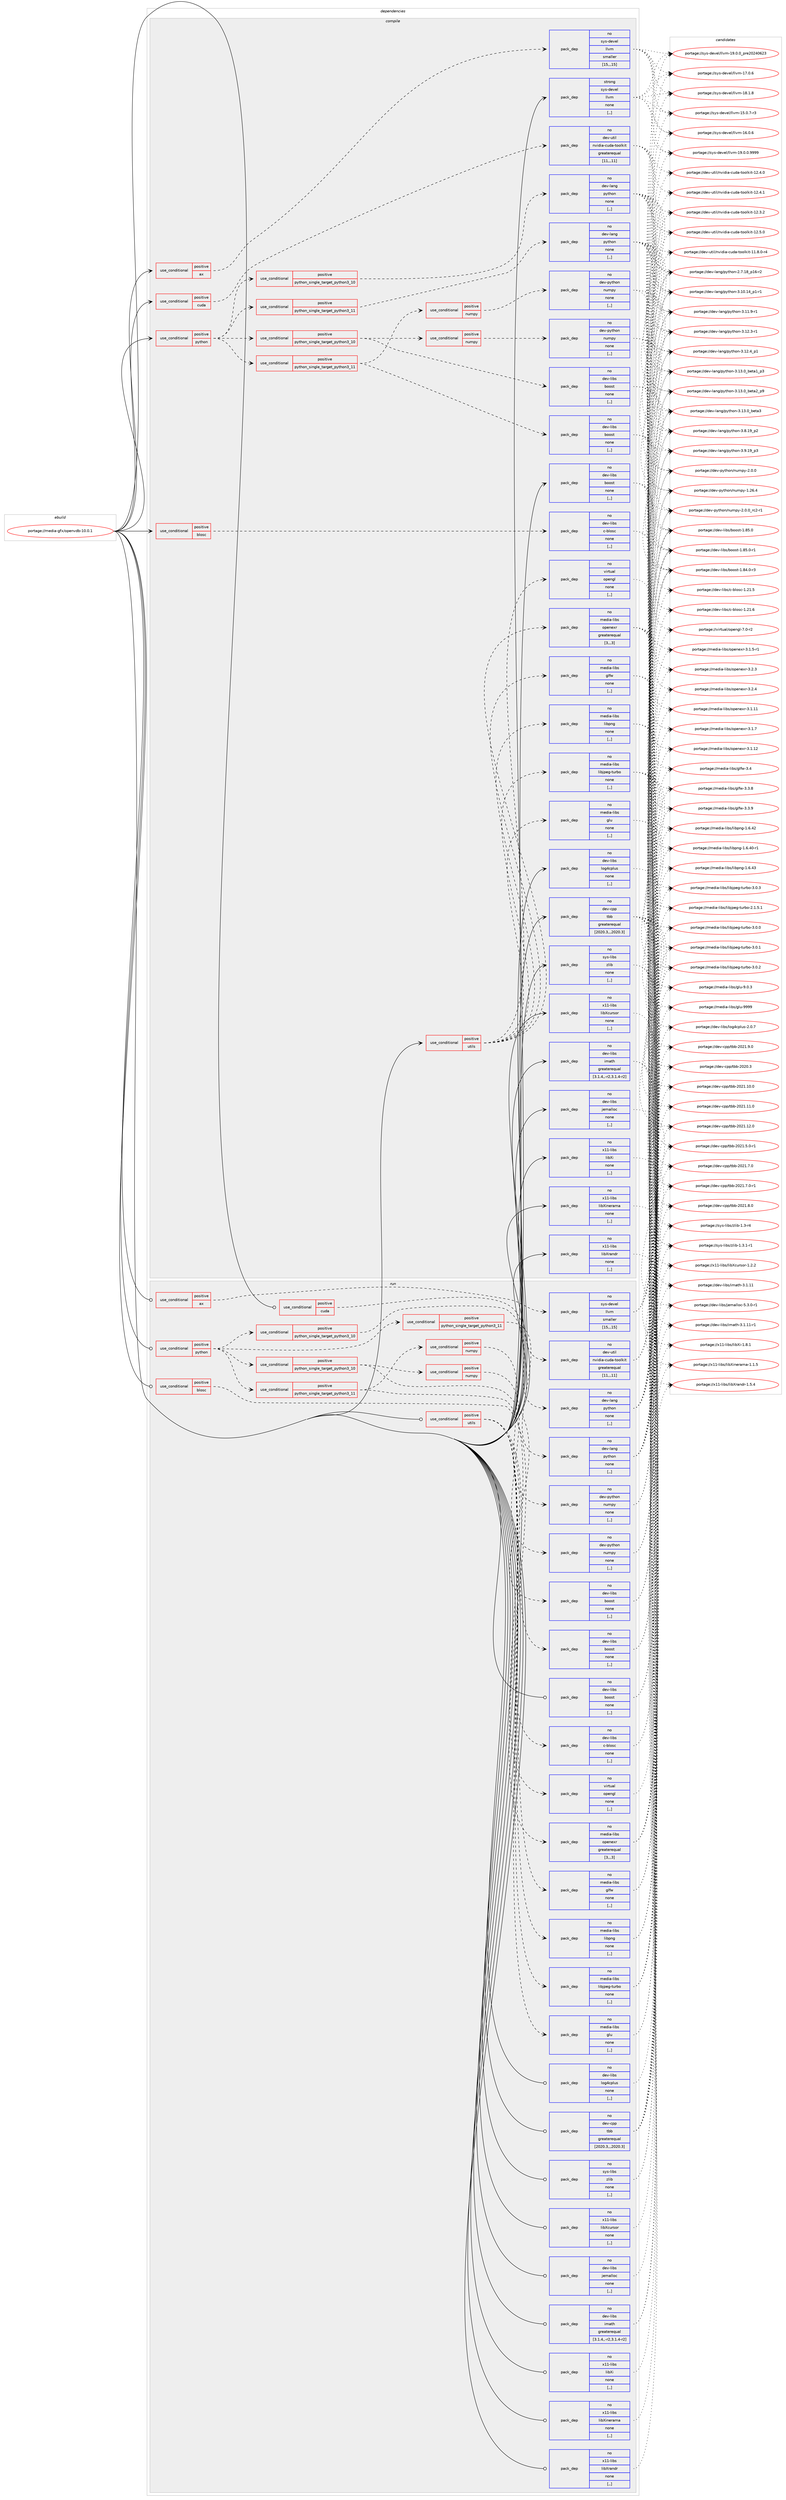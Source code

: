 digraph prolog {

# *************
# Graph options
# *************

newrank=true;
concentrate=true;
compound=true;
graph [rankdir=LR,fontname=Helvetica,fontsize=10,ranksep=1.5];#, ranksep=2.5, nodesep=0.2];
edge  [arrowhead=vee];
node  [fontname=Helvetica,fontsize=10];

# **********
# The ebuild
# **********

subgraph cluster_leftcol {
color=gray;
rank=same;
label=<<i>ebuild</i>>;
id [label="portage://media-gfx/openvdb-10.0.1", color=red, width=4, href="../media-gfx/openvdb-10.0.1.svg"];
}

# ****************
# The dependencies
# ****************

subgraph cluster_midcol {
color=gray;
label=<<i>dependencies</i>>;
subgraph cluster_compile {
fillcolor="#eeeeee";
style=filled;
label=<<i>compile</i>>;
subgraph cond72192 {
dependency286511 [label=<<TABLE BORDER="0" CELLBORDER="1" CELLSPACING="0" CELLPADDING="4"><TR><TD ROWSPAN="3" CELLPADDING="10">use_conditional</TD></TR><TR><TD>positive</TD></TR><TR><TD>ax</TD></TR></TABLE>>, shape=none, color=red];
subgraph pack212021 {
dependency286512 [label=<<TABLE BORDER="0" CELLBORDER="1" CELLSPACING="0" CELLPADDING="4" WIDTH="220"><TR><TD ROWSPAN="6" CELLPADDING="30">pack_dep</TD></TR><TR><TD WIDTH="110">no</TD></TR><TR><TD>sys-devel</TD></TR><TR><TD>llvm</TD></TR><TR><TD>smaller</TD></TR><TR><TD>[15,,,15]</TD></TR></TABLE>>, shape=none, color=blue];
}
dependency286511:e -> dependency286512:w [weight=20,style="dashed",arrowhead="vee"];
}
id:e -> dependency286511:w [weight=20,style="solid",arrowhead="vee"];
subgraph cond72193 {
dependency286513 [label=<<TABLE BORDER="0" CELLBORDER="1" CELLSPACING="0" CELLPADDING="4"><TR><TD ROWSPAN="3" CELLPADDING="10">use_conditional</TD></TR><TR><TD>positive</TD></TR><TR><TD>blosc</TD></TR></TABLE>>, shape=none, color=red];
subgraph pack212022 {
dependency286514 [label=<<TABLE BORDER="0" CELLBORDER="1" CELLSPACING="0" CELLPADDING="4" WIDTH="220"><TR><TD ROWSPAN="6" CELLPADDING="30">pack_dep</TD></TR><TR><TD WIDTH="110">no</TD></TR><TR><TD>dev-libs</TD></TR><TR><TD>c-blosc</TD></TR><TR><TD>none</TD></TR><TR><TD>[,,]</TD></TR></TABLE>>, shape=none, color=blue];
}
dependency286513:e -> dependency286514:w [weight=20,style="dashed",arrowhead="vee"];
}
id:e -> dependency286513:w [weight=20,style="solid",arrowhead="vee"];
subgraph cond72194 {
dependency286515 [label=<<TABLE BORDER="0" CELLBORDER="1" CELLSPACING="0" CELLPADDING="4"><TR><TD ROWSPAN="3" CELLPADDING="10">use_conditional</TD></TR><TR><TD>positive</TD></TR><TR><TD>cuda</TD></TR></TABLE>>, shape=none, color=red];
subgraph pack212023 {
dependency286516 [label=<<TABLE BORDER="0" CELLBORDER="1" CELLSPACING="0" CELLPADDING="4" WIDTH="220"><TR><TD ROWSPAN="6" CELLPADDING="30">pack_dep</TD></TR><TR><TD WIDTH="110">no</TD></TR><TR><TD>dev-util</TD></TR><TR><TD>nvidia-cuda-toolkit</TD></TR><TR><TD>greaterequal</TD></TR><TR><TD>[11,,,11]</TD></TR></TABLE>>, shape=none, color=blue];
}
dependency286515:e -> dependency286516:w [weight=20,style="dashed",arrowhead="vee"];
}
id:e -> dependency286515:w [weight=20,style="solid",arrowhead="vee"];
subgraph cond72195 {
dependency286517 [label=<<TABLE BORDER="0" CELLBORDER="1" CELLSPACING="0" CELLPADDING="4"><TR><TD ROWSPAN="3" CELLPADDING="10">use_conditional</TD></TR><TR><TD>positive</TD></TR><TR><TD>python</TD></TR></TABLE>>, shape=none, color=red];
subgraph cond72196 {
dependency286518 [label=<<TABLE BORDER="0" CELLBORDER="1" CELLSPACING="0" CELLPADDING="4"><TR><TD ROWSPAN="3" CELLPADDING="10">use_conditional</TD></TR><TR><TD>positive</TD></TR><TR><TD>python_single_target_python3_10</TD></TR></TABLE>>, shape=none, color=red];
subgraph pack212024 {
dependency286519 [label=<<TABLE BORDER="0" CELLBORDER="1" CELLSPACING="0" CELLPADDING="4" WIDTH="220"><TR><TD ROWSPAN="6" CELLPADDING="30">pack_dep</TD></TR><TR><TD WIDTH="110">no</TD></TR><TR><TD>dev-lang</TD></TR><TR><TD>python</TD></TR><TR><TD>none</TD></TR><TR><TD>[,,]</TD></TR></TABLE>>, shape=none, color=blue];
}
dependency286518:e -> dependency286519:w [weight=20,style="dashed",arrowhead="vee"];
}
dependency286517:e -> dependency286518:w [weight=20,style="dashed",arrowhead="vee"];
subgraph cond72197 {
dependency286520 [label=<<TABLE BORDER="0" CELLBORDER="1" CELLSPACING="0" CELLPADDING="4"><TR><TD ROWSPAN="3" CELLPADDING="10">use_conditional</TD></TR><TR><TD>positive</TD></TR><TR><TD>python_single_target_python3_11</TD></TR></TABLE>>, shape=none, color=red];
subgraph pack212025 {
dependency286521 [label=<<TABLE BORDER="0" CELLBORDER="1" CELLSPACING="0" CELLPADDING="4" WIDTH="220"><TR><TD ROWSPAN="6" CELLPADDING="30">pack_dep</TD></TR><TR><TD WIDTH="110">no</TD></TR><TR><TD>dev-lang</TD></TR><TR><TD>python</TD></TR><TR><TD>none</TD></TR><TR><TD>[,,]</TD></TR></TABLE>>, shape=none, color=blue];
}
dependency286520:e -> dependency286521:w [weight=20,style="dashed",arrowhead="vee"];
}
dependency286517:e -> dependency286520:w [weight=20,style="dashed",arrowhead="vee"];
subgraph cond72198 {
dependency286522 [label=<<TABLE BORDER="0" CELLBORDER="1" CELLSPACING="0" CELLPADDING="4"><TR><TD ROWSPAN="3" CELLPADDING="10">use_conditional</TD></TR><TR><TD>positive</TD></TR><TR><TD>python_single_target_python3_10</TD></TR></TABLE>>, shape=none, color=red];
subgraph pack212026 {
dependency286523 [label=<<TABLE BORDER="0" CELLBORDER="1" CELLSPACING="0" CELLPADDING="4" WIDTH="220"><TR><TD ROWSPAN="6" CELLPADDING="30">pack_dep</TD></TR><TR><TD WIDTH="110">no</TD></TR><TR><TD>dev-libs</TD></TR><TR><TD>boost</TD></TR><TR><TD>none</TD></TR><TR><TD>[,,]</TD></TR></TABLE>>, shape=none, color=blue];
}
dependency286522:e -> dependency286523:w [weight=20,style="dashed",arrowhead="vee"];
subgraph cond72199 {
dependency286524 [label=<<TABLE BORDER="0" CELLBORDER="1" CELLSPACING="0" CELLPADDING="4"><TR><TD ROWSPAN="3" CELLPADDING="10">use_conditional</TD></TR><TR><TD>positive</TD></TR><TR><TD>numpy</TD></TR></TABLE>>, shape=none, color=red];
subgraph pack212027 {
dependency286525 [label=<<TABLE BORDER="0" CELLBORDER="1" CELLSPACING="0" CELLPADDING="4" WIDTH="220"><TR><TD ROWSPAN="6" CELLPADDING="30">pack_dep</TD></TR><TR><TD WIDTH="110">no</TD></TR><TR><TD>dev-python</TD></TR><TR><TD>numpy</TD></TR><TR><TD>none</TD></TR><TR><TD>[,,]</TD></TR></TABLE>>, shape=none, color=blue];
}
dependency286524:e -> dependency286525:w [weight=20,style="dashed",arrowhead="vee"];
}
dependency286522:e -> dependency286524:w [weight=20,style="dashed",arrowhead="vee"];
}
dependency286517:e -> dependency286522:w [weight=20,style="dashed",arrowhead="vee"];
subgraph cond72200 {
dependency286526 [label=<<TABLE BORDER="0" CELLBORDER="1" CELLSPACING="0" CELLPADDING="4"><TR><TD ROWSPAN="3" CELLPADDING="10">use_conditional</TD></TR><TR><TD>positive</TD></TR><TR><TD>python_single_target_python3_11</TD></TR></TABLE>>, shape=none, color=red];
subgraph pack212028 {
dependency286527 [label=<<TABLE BORDER="0" CELLBORDER="1" CELLSPACING="0" CELLPADDING="4" WIDTH="220"><TR><TD ROWSPAN="6" CELLPADDING="30">pack_dep</TD></TR><TR><TD WIDTH="110">no</TD></TR><TR><TD>dev-libs</TD></TR><TR><TD>boost</TD></TR><TR><TD>none</TD></TR><TR><TD>[,,]</TD></TR></TABLE>>, shape=none, color=blue];
}
dependency286526:e -> dependency286527:w [weight=20,style="dashed",arrowhead="vee"];
subgraph cond72201 {
dependency286528 [label=<<TABLE BORDER="0" CELLBORDER="1" CELLSPACING="0" CELLPADDING="4"><TR><TD ROWSPAN="3" CELLPADDING="10">use_conditional</TD></TR><TR><TD>positive</TD></TR><TR><TD>numpy</TD></TR></TABLE>>, shape=none, color=red];
subgraph pack212029 {
dependency286529 [label=<<TABLE BORDER="0" CELLBORDER="1" CELLSPACING="0" CELLPADDING="4" WIDTH="220"><TR><TD ROWSPAN="6" CELLPADDING="30">pack_dep</TD></TR><TR><TD WIDTH="110">no</TD></TR><TR><TD>dev-python</TD></TR><TR><TD>numpy</TD></TR><TR><TD>none</TD></TR><TR><TD>[,,]</TD></TR></TABLE>>, shape=none, color=blue];
}
dependency286528:e -> dependency286529:w [weight=20,style="dashed",arrowhead="vee"];
}
dependency286526:e -> dependency286528:w [weight=20,style="dashed",arrowhead="vee"];
}
dependency286517:e -> dependency286526:w [weight=20,style="dashed",arrowhead="vee"];
}
id:e -> dependency286517:w [weight=20,style="solid",arrowhead="vee"];
subgraph cond72202 {
dependency286530 [label=<<TABLE BORDER="0" CELLBORDER="1" CELLSPACING="0" CELLPADDING="4"><TR><TD ROWSPAN="3" CELLPADDING="10">use_conditional</TD></TR><TR><TD>positive</TD></TR><TR><TD>utils</TD></TR></TABLE>>, shape=none, color=red];
subgraph pack212030 {
dependency286531 [label=<<TABLE BORDER="0" CELLBORDER="1" CELLSPACING="0" CELLPADDING="4" WIDTH="220"><TR><TD ROWSPAN="6" CELLPADDING="30">pack_dep</TD></TR><TR><TD WIDTH="110">no</TD></TR><TR><TD>media-libs</TD></TR><TR><TD>glfw</TD></TR><TR><TD>none</TD></TR><TR><TD>[,,]</TD></TR></TABLE>>, shape=none, color=blue];
}
dependency286530:e -> dependency286531:w [weight=20,style="dashed",arrowhead="vee"];
subgraph pack212031 {
dependency286532 [label=<<TABLE BORDER="0" CELLBORDER="1" CELLSPACING="0" CELLPADDING="4" WIDTH="220"><TR><TD ROWSPAN="6" CELLPADDING="30">pack_dep</TD></TR><TR><TD WIDTH="110">no</TD></TR><TR><TD>media-libs</TD></TR><TR><TD>glu</TD></TR><TR><TD>none</TD></TR><TR><TD>[,,]</TD></TR></TABLE>>, shape=none, color=blue];
}
dependency286530:e -> dependency286532:w [weight=20,style="dashed",arrowhead="vee"];
subgraph pack212032 {
dependency286533 [label=<<TABLE BORDER="0" CELLBORDER="1" CELLSPACING="0" CELLPADDING="4" WIDTH="220"><TR><TD ROWSPAN="6" CELLPADDING="30">pack_dep</TD></TR><TR><TD WIDTH="110">no</TD></TR><TR><TD>media-libs</TD></TR><TR><TD>libjpeg-turbo</TD></TR><TR><TD>none</TD></TR><TR><TD>[,,]</TD></TR></TABLE>>, shape=none, color=blue];
}
dependency286530:e -> dependency286533:w [weight=20,style="dashed",arrowhead="vee"];
subgraph pack212033 {
dependency286534 [label=<<TABLE BORDER="0" CELLBORDER="1" CELLSPACING="0" CELLPADDING="4" WIDTH="220"><TR><TD ROWSPAN="6" CELLPADDING="30">pack_dep</TD></TR><TR><TD WIDTH="110">no</TD></TR><TR><TD>media-libs</TD></TR><TR><TD>libpng</TD></TR><TR><TD>none</TD></TR><TR><TD>[,,]</TD></TR></TABLE>>, shape=none, color=blue];
}
dependency286530:e -> dependency286534:w [weight=20,style="dashed",arrowhead="vee"];
subgraph pack212034 {
dependency286535 [label=<<TABLE BORDER="0" CELLBORDER="1" CELLSPACING="0" CELLPADDING="4" WIDTH="220"><TR><TD ROWSPAN="6" CELLPADDING="30">pack_dep</TD></TR><TR><TD WIDTH="110">no</TD></TR><TR><TD>media-libs</TD></TR><TR><TD>openexr</TD></TR><TR><TD>greaterequal</TD></TR><TR><TD>[3,,,3]</TD></TR></TABLE>>, shape=none, color=blue];
}
dependency286530:e -> dependency286535:w [weight=20,style="dashed",arrowhead="vee"];
subgraph pack212035 {
dependency286536 [label=<<TABLE BORDER="0" CELLBORDER="1" CELLSPACING="0" CELLPADDING="4" WIDTH="220"><TR><TD ROWSPAN="6" CELLPADDING="30">pack_dep</TD></TR><TR><TD WIDTH="110">no</TD></TR><TR><TD>virtual</TD></TR><TR><TD>opengl</TD></TR><TR><TD>none</TD></TR><TR><TD>[,,]</TD></TR></TABLE>>, shape=none, color=blue];
}
dependency286530:e -> dependency286536:w [weight=20,style="dashed",arrowhead="vee"];
}
id:e -> dependency286530:w [weight=20,style="solid",arrowhead="vee"];
subgraph pack212036 {
dependency286537 [label=<<TABLE BORDER="0" CELLBORDER="1" CELLSPACING="0" CELLPADDING="4" WIDTH="220"><TR><TD ROWSPAN="6" CELLPADDING="30">pack_dep</TD></TR><TR><TD WIDTH="110">no</TD></TR><TR><TD>dev-cpp</TD></TR><TR><TD>tbb</TD></TR><TR><TD>greaterequal</TD></TR><TR><TD>[2020.3,,,2020.3]</TD></TR></TABLE>>, shape=none, color=blue];
}
id:e -> dependency286537:w [weight=20,style="solid",arrowhead="vee"];
subgraph pack212037 {
dependency286538 [label=<<TABLE BORDER="0" CELLBORDER="1" CELLSPACING="0" CELLPADDING="4" WIDTH="220"><TR><TD ROWSPAN="6" CELLPADDING="30">pack_dep</TD></TR><TR><TD WIDTH="110">no</TD></TR><TR><TD>dev-libs</TD></TR><TR><TD>boost</TD></TR><TR><TD>none</TD></TR><TR><TD>[,,]</TD></TR></TABLE>>, shape=none, color=blue];
}
id:e -> dependency286538:w [weight=20,style="solid",arrowhead="vee"];
subgraph pack212038 {
dependency286539 [label=<<TABLE BORDER="0" CELLBORDER="1" CELLSPACING="0" CELLPADDING="4" WIDTH="220"><TR><TD ROWSPAN="6" CELLPADDING="30">pack_dep</TD></TR><TR><TD WIDTH="110">no</TD></TR><TR><TD>dev-libs</TD></TR><TR><TD>imath</TD></TR><TR><TD>greaterequal</TD></TR><TR><TD>[3.1.4,,-r2,3.1.4-r2]</TD></TR></TABLE>>, shape=none, color=blue];
}
id:e -> dependency286539:w [weight=20,style="solid",arrowhead="vee"];
subgraph pack212039 {
dependency286540 [label=<<TABLE BORDER="0" CELLBORDER="1" CELLSPACING="0" CELLPADDING="4" WIDTH="220"><TR><TD ROWSPAN="6" CELLPADDING="30">pack_dep</TD></TR><TR><TD WIDTH="110">no</TD></TR><TR><TD>dev-libs</TD></TR><TR><TD>jemalloc</TD></TR><TR><TD>none</TD></TR><TR><TD>[,,]</TD></TR></TABLE>>, shape=none, color=blue];
}
id:e -> dependency286540:w [weight=20,style="solid",arrowhead="vee"];
subgraph pack212040 {
dependency286541 [label=<<TABLE BORDER="0" CELLBORDER="1" CELLSPACING="0" CELLPADDING="4" WIDTH="220"><TR><TD ROWSPAN="6" CELLPADDING="30">pack_dep</TD></TR><TR><TD WIDTH="110">no</TD></TR><TR><TD>dev-libs</TD></TR><TR><TD>log4cplus</TD></TR><TR><TD>none</TD></TR><TR><TD>[,,]</TD></TR></TABLE>>, shape=none, color=blue];
}
id:e -> dependency286541:w [weight=20,style="solid",arrowhead="vee"];
subgraph pack212041 {
dependency286542 [label=<<TABLE BORDER="0" CELLBORDER="1" CELLSPACING="0" CELLPADDING="4" WIDTH="220"><TR><TD ROWSPAN="6" CELLPADDING="30">pack_dep</TD></TR><TR><TD WIDTH="110">no</TD></TR><TR><TD>sys-libs</TD></TR><TR><TD>zlib</TD></TR><TR><TD>none</TD></TR><TR><TD>[,,]</TD></TR></TABLE>>, shape=none, color=blue];
}
id:e -> dependency286542:w [weight=20,style="solid",arrowhead="vee"];
subgraph pack212042 {
dependency286543 [label=<<TABLE BORDER="0" CELLBORDER="1" CELLSPACING="0" CELLPADDING="4" WIDTH="220"><TR><TD ROWSPAN="6" CELLPADDING="30">pack_dep</TD></TR><TR><TD WIDTH="110">no</TD></TR><TR><TD>x11-libs</TD></TR><TR><TD>libXcursor</TD></TR><TR><TD>none</TD></TR><TR><TD>[,,]</TD></TR></TABLE>>, shape=none, color=blue];
}
id:e -> dependency286543:w [weight=20,style="solid",arrowhead="vee"];
subgraph pack212043 {
dependency286544 [label=<<TABLE BORDER="0" CELLBORDER="1" CELLSPACING="0" CELLPADDING="4" WIDTH="220"><TR><TD ROWSPAN="6" CELLPADDING="30">pack_dep</TD></TR><TR><TD WIDTH="110">no</TD></TR><TR><TD>x11-libs</TD></TR><TR><TD>libXi</TD></TR><TR><TD>none</TD></TR><TR><TD>[,,]</TD></TR></TABLE>>, shape=none, color=blue];
}
id:e -> dependency286544:w [weight=20,style="solid",arrowhead="vee"];
subgraph pack212044 {
dependency286545 [label=<<TABLE BORDER="0" CELLBORDER="1" CELLSPACING="0" CELLPADDING="4" WIDTH="220"><TR><TD ROWSPAN="6" CELLPADDING="30">pack_dep</TD></TR><TR><TD WIDTH="110">no</TD></TR><TR><TD>x11-libs</TD></TR><TR><TD>libXinerama</TD></TR><TR><TD>none</TD></TR><TR><TD>[,,]</TD></TR></TABLE>>, shape=none, color=blue];
}
id:e -> dependency286545:w [weight=20,style="solid",arrowhead="vee"];
subgraph pack212045 {
dependency286546 [label=<<TABLE BORDER="0" CELLBORDER="1" CELLSPACING="0" CELLPADDING="4" WIDTH="220"><TR><TD ROWSPAN="6" CELLPADDING="30">pack_dep</TD></TR><TR><TD WIDTH="110">no</TD></TR><TR><TD>x11-libs</TD></TR><TR><TD>libXrandr</TD></TR><TR><TD>none</TD></TR><TR><TD>[,,]</TD></TR></TABLE>>, shape=none, color=blue];
}
id:e -> dependency286546:w [weight=20,style="solid",arrowhead="vee"];
subgraph pack212046 {
dependency286547 [label=<<TABLE BORDER="0" CELLBORDER="1" CELLSPACING="0" CELLPADDING="4" WIDTH="220"><TR><TD ROWSPAN="6" CELLPADDING="30">pack_dep</TD></TR><TR><TD WIDTH="110">strong</TD></TR><TR><TD>sys-devel</TD></TR><TR><TD>llvm</TD></TR><TR><TD>none</TD></TR><TR><TD>[,,]</TD></TR></TABLE>>, shape=none, color=blue];
}
id:e -> dependency286547:w [weight=20,style="solid",arrowhead="vee"];
}
subgraph cluster_compileandrun {
fillcolor="#eeeeee";
style=filled;
label=<<i>compile and run</i>>;
}
subgraph cluster_run {
fillcolor="#eeeeee";
style=filled;
label=<<i>run</i>>;
subgraph cond72203 {
dependency286548 [label=<<TABLE BORDER="0" CELLBORDER="1" CELLSPACING="0" CELLPADDING="4"><TR><TD ROWSPAN="3" CELLPADDING="10">use_conditional</TD></TR><TR><TD>positive</TD></TR><TR><TD>ax</TD></TR></TABLE>>, shape=none, color=red];
subgraph pack212047 {
dependency286549 [label=<<TABLE BORDER="0" CELLBORDER="1" CELLSPACING="0" CELLPADDING="4" WIDTH="220"><TR><TD ROWSPAN="6" CELLPADDING="30">pack_dep</TD></TR><TR><TD WIDTH="110">no</TD></TR><TR><TD>sys-devel</TD></TR><TR><TD>llvm</TD></TR><TR><TD>smaller</TD></TR><TR><TD>[15,,,15]</TD></TR></TABLE>>, shape=none, color=blue];
}
dependency286548:e -> dependency286549:w [weight=20,style="dashed",arrowhead="vee"];
}
id:e -> dependency286548:w [weight=20,style="solid",arrowhead="odot"];
subgraph cond72204 {
dependency286550 [label=<<TABLE BORDER="0" CELLBORDER="1" CELLSPACING="0" CELLPADDING="4"><TR><TD ROWSPAN="3" CELLPADDING="10">use_conditional</TD></TR><TR><TD>positive</TD></TR><TR><TD>blosc</TD></TR></TABLE>>, shape=none, color=red];
subgraph pack212048 {
dependency286551 [label=<<TABLE BORDER="0" CELLBORDER="1" CELLSPACING="0" CELLPADDING="4" WIDTH="220"><TR><TD ROWSPAN="6" CELLPADDING="30">pack_dep</TD></TR><TR><TD WIDTH="110">no</TD></TR><TR><TD>dev-libs</TD></TR><TR><TD>c-blosc</TD></TR><TR><TD>none</TD></TR><TR><TD>[,,]</TD></TR></TABLE>>, shape=none, color=blue];
}
dependency286550:e -> dependency286551:w [weight=20,style="dashed",arrowhead="vee"];
}
id:e -> dependency286550:w [weight=20,style="solid",arrowhead="odot"];
subgraph cond72205 {
dependency286552 [label=<<TABLE BORDER="0" CELLBORDER="1" CELLSPACING="0" CELLPADDING="4"><TR><TD ROWSPAN="3" CELLPADDING="10">use_conditional</TD></TR><TR><TD>positive</TD></TR><TR><TD>cuda</TD></TR></TABLE>>, shape=none, color=red];
subgraph pack212049 {
dependency286553 [label=<<TABLE BORDER="0" CELLBORDER="1" CELLSPACING="0" CELLPADDING="4" WIDTH="220"><TR><TD ROWSPAN="6" CELLPADDING="30">pack_dep</TD></TR><TR><TD WIDTH="110">no</TD></TR><TR><TD>dev-util</TD></TR><TR><TD>nvidia-cuda-toolkit</TD></TR><TR><TD>greaterequal</TD></TR><TR><TD>[11,,,11]</TD></TR></TABLE>>, shape=none, color=blue];
}
dependency286552:e -> dependency286553:w [weight=20,style="dashed",arrowhead="vee"];
}
id:e -> dependency286552:w [weight=20,style="solid",arrowhead="odot"];
subgraph cond72206 {
dependency286554 [label=<<TABLE BORDER="0" CELLBORDER="1" CELLSPACING="0" CELLPADDING="4"><TR><TD ROWSPAN="3" CELLPADDING="10">use_conditional</TD></TR><TR><TD>positive</TD></TR><TR><TD>python</TD></TR></TABLE>>, shape=none, color=red];
subgraph cond72207 {
dependency286555 [label=<<TABLE BORDER="0" CELLBORDER="1" CELLSPACING="0" CELLPADDING="4"><TR><TD ROWSPAN="3" CELLPADDING="10">use_conditional</TD></TR><TR><TD>positive</TD></TR><TR><TD>python_single_target_python3_10</TD></TR></TABLE>>, shape=none, color=red];
subgraph pack212050 {
dependency286556 [label=<<TABLE BORDER="0" CELLBORDER="1" CELLSPACING="0" CELLPADDING="4" WIDTH="220"><TR><TD ROWSPAN="6" CELLPADDING="30">pack_dep</TD></TR><TR><TD WIDTH="110">no</TD></TR><TR><TD>dev-lang</TD></TR><TR><TD>python</TD></TR><TR><TD>none</TD></TR><TR><TD>[,,]</TD></TR></TABLE>>, shape=none, color=blue];
}
dependency286555:e -> dependency286556:w [weight=20,style="dashed",arrowhead="vee"];
}
dependency286554:e -> dependency286555:w [weight=20,style="dashed",arrowhead="vee"];
subgraph cond72208 {
dependency286557 [label=<<TABLE BORDER="0" CELLBORDER="1" CELLSPACING="0" CELLPADDING="4"><TR><TD ROWSPAN="3" CELLPADDING="10">use_conditional</TD></TR><TR><TD>positive</TD></TR><TR><TD>python_single_target_python3_11</TD></TR></TABLE>>, shape=none, color=red];
subgraph pack212051 {
dependency286558 [label=<<TABLE BORDER="0" CELLBORDER="1" CELLSPACING="0" CELLPADDING="4" WIDTH="220"><TR><TD ROWSPAN="6" CELLPADDING="30">pack_dep</TD></TR><TR><TD WIDTH="110">no</TD></TR><TR><TD>dev-lang</TD></TR><TR><TD>python</TD></TR><TR><TD>none</TD></TR><TR><TD>[,,]</TD></TR></TABLE>>, shape=none, color=blue];
}
dependency286557:e -> dependency286558:w [weight=20,style="dashed",arrowhead="vee"];
}
dependency286554:e -> dependency286557:w [weight=20,style="dashed",arrowhead="vee"];
subgraph cond72209 {
dependency286559 [label=<<TABLE BORDER="0" CELLBORDER="1" CELLSPACING="0" CELLPADDING="4"><TR><TD ROWSPAN="3" CELLPADDING="10">use_conditional</TD></TR><TR><TD>positive</TD></TR><TR><TD>python_single_target_python3_10</TD></TR></TABLE>>, shape=none, color=red];
subgraph pack212052 {
dependency286560 [label=<<TABLE BORDER="0" CELLBORDER="1" CELLSPACING="0" CELLPADDING="4" WIDTH="220"><TR><TD ROWSPAN="6" CELLPADDING="30">pack_dep</TD></TR><TR><TD WIDTH="110">no</TD></TR><TR><TD>dev-libs</TD></TR><TR><TD>boost</TD></TR><TR><TD>none</TD></TR><TR><TD>[,,]</TD></TR></TABLE>>, shape=none, color=blue];
}
dependency286559:e -> dependency286560:w [weight=20,style="dashed",arrowhead="vee"];
subgraph cond72210 {
dependency286561 [label=<<TABLE BORDER="0" CELLBORDER="1" CELLSPACING="0" CELLPADDING="4"><TR><TD ROWSPAN="3" CELLPADDING="10">use_conditional</TD></TR><TR><TD>positive</TD></TR><TR><TD>numpy</TD></TR></TABLE>>, shape=none, color=red];
subgraph pack212053 {
dependency286562 [label=<<TABLE BORDER="0" CELLBORDER="1" CELLSPACING="0" CELLPADDING="4" WIDTH="220"><TR><TD ROWSPAN="6" CELLPADDING="30">pack_dep</TD></TR><TR><TD WIDTH="110">no</TD></TR><TR><TD>dev-python</TD></TR><TR><TD>numpy</TD></TR><TR><TD>none</TD></TR><TR><TD>[,,]</TD></TR></TABLE>>, shape=none, color=blue];
}
dependency286561:e -> dependency286562:w [weight=20,style="dashed",arrowhead="vee"];
}
dependency286559:e -> dependency286561:w [weight=20,style="dashed",arrowhead="vee"];
}
dependency286554:e -> dependency286559:w [weight=20,style="dashed",arrowhead="vee"];
subgraph cond72211 {
dependency286563 [label=<<TABLE BORDER="0" CELLBORDER="1" CELLSPACING="0" CELLPADDING="4"><TR><TD ROWSPAN="3" CELLPADDING="10">use_conditional</TD></TR><TR><TD>positive</TD></TR><TR><TD>python_single_target_python3_11</TD></TR></TABLE>>, shape=none, color=red];
subgraph pack212054 {
dependency286564 [label=<<TABLE BORDER="0" CELLBORDER="1" CELLSPACING="0" CELLPADDING="4" WIDTH="220"><TR><TD ROWSPAN="6" CELLPADDING="30">pack_dep</TD></TR><TR><TD WIDTH="110">no</TD></TR><TR><TD>dev-libs</TD></TR><TR><TD>boost</TD></TR><TR><TD>none</TD></TR><TR><TD>[,,]</TD></TR></TABLE>>, shape=none, color=blue];
}
dependency286563:e -> dependency286564:w [weight=20,style="dashed",arrowhead="vee"];
subgraph cond72212 {
dependency286565 [label=<<TABLE BORDER="0" CELLBORDER="1" CELLSPACING="0" CELLPADDING="4"><TR><TD ROWSPAN="3" CELLPADDING="10">use_conditional</TD></TR><TR><TD>positive</TD></TR><TR><TD>numpy</TD></TR></TABLE>>, shape=none, color=red];
subgraph pack212055 {
dependency286566 [label=<<TABLE BORDER="0" CELLBORDER="1" CELLSPACING="0" CELLPADDING="4" WIDTH="220"><TR><TD ROWSPAN="6" CELLPADDING="30">pack_dep</TD></TR><TR><TD WIDTH="110">no</TD></TR><TR><TD>dev-python</TD></TR><TR><TD>numpy</TD></TR><TR><TD>none</TD></TR><TR><TD>[,,]</TD></TR></TABLE>>, shape=none, color=blue];
}
dependency286565:e -> dependency286566:w [weight=20,style="dashed",arrowhead="vee"];
}
dependency286563:e -> dependency286565:w [weight=20,style="dashed",arrowhead="vee"];
}
dependency286554:e -> dependency286563:w [weight=20,style="dashed",arrowhead="vee"];
}
id:e -> dependency286554:w [weight=20,style="solid",arrowhead="odot"];
subgraph cond72213 {
dependency286567 [label=<<TABLE BORDER="0" CELLBORDER="1" CELLSPACING="0" CELLPADDING="4"><TR><TD ROWSPAN="3" CELLPADDING="10">use_conditional</TD></TR><TR><TD>positive</TD></TR><TR><TD>utils</TD></TR></TABLE>>, shape=none, color=red];
subgraph pack212056 {
dependency286568 [label=<<TABLE BORDER="0" CELLBORDER="1" CELLSPACING="0" CELLPADDING="4" WIDTH="220"><TR><TD ROWSPAN="6" CELLPADDING="30">pack_dep</TD></TR><TR><TD WIDTH="110">no</TD></TR><TR><TD>media-libs</TD></TR><TR><TD>glfw</TD></TR><TR><TD>none</TD></TR><TR><TD>[,,]</TD></TR></TABLE>>, shape=none, color=blue];
}
dependency286567:e -> dependency286568:w [weight=20,style="dashed",arrowhead="vee"];
subgraph pack212057 {
dependency286569 [label=<<TABLE BORDER="0" CELLBORDER="1" CELLSPACING="0" CELLPADDING="4" WIDTH="220"><TR><TD ROWSPAN="6" CELLPADDING="30">pack_dep</TD></TR><TR><TD WIDTH="110">no</TD></TR><TR><TD>media-libs</TD></TR><TR><TD>glu</TD></TR><TR><TD>none</TD></TR><TR><TD>[,,]</TD></TR></TABLE>>, shape=none, color=blue];
}
dependency286567:e -> dependency286569:w [weight=20,style="dashed",arrowhead="vee"];
subgraph pack212058 {
dependency286570 [label=<<TABLE BORDER="0" CELLBORDER="1" CELLSPACING="0" CELLPADDING="4" WIDTH="220"><TR><TD ROWSPAN="6" CELLPADDING="30">pack_dep</TD></TR><TR><TD WIDTH="110">no</TD></TR><TR><TD>media-libs</TD></TR><TR><TD>libjpeg-turbo</TD></TR><TR><TD>none</TD></TR><TR><TD>[,,]</TD></TR></TABLE>>, shape=none, color=blue];
}
dependency286567:e -> dependency286570:w [weight=20,style="dashed",arrowhead="vee"];
subgraph pack212059 {
dependency286571 [label=<<TABLE BORDER="0" CELLBORDER="1" CELLSPACING="0" CELLPADDING="4" WIDTH="220"><TR><TD ROWSPAN="6" CELLPADDING="30">pack_dep</TD></TR><TR><TD WIDTH="110">no</TD></TR><TR><TD>media-libs</TD></TR><TR><TD>libpng</TD></TR><TR><TD>none</TD></TR><TR><TD>[,,]</TD></TR></TABLE>>, shape=none, color=blue];
}
dependency286567:e -> dependency286571:w [weight=20,style="dashed",arrowhead="vee"];
subgraph pack212060 {
dependency286572 [label=<<TABLE BORDER="0" CELLBORDER="1" CELLSPACING="0" CELLPADDING="4" WIDTH="220"><TR><TD ROWSPAN="6" CELLPADDING="30">pack_dep</TD></TR><TR><TD WIDTH="110">no</TD></TR><TR><TD>media-libs</TD></TR><TR><TD>openexr</TD></TR><TR><TD>greaterequal</TD></TR><TR><TD>[3,,,3]</TD></TR></TABLE>>, shape=none, color=blue];
}
dependency286567:e -> dependency286572:w [weight=20,style="dashed",arrowhead="vee"];
subgraph pack212061 {
dependency286573 [label=<<TABLE BORDER="0" CELLBORDER="1" CELLSPACING="0" CELLPADDING="4" WIDTH="220"><TR><TD ROWSPAN="6" CELLPADDING="30">pack_dep</TD></TR><TR><TD WIDTH="110">no</TD></TR><TR><TD>virtual</TD></TR><TR><TD>opengl</TD></TR><TR><TD>none</TD></TR><TR><TD>[,,]</TD></TR></TABLE>>, shape=none, color=blue];
}
dependency286567:e -> dependency286573:w [weight=20,style="dashed",arrowhead="vee"];
}
id:e -> dependency286567:w [weight=20,style="solid",arrowhead="odot"];
subgraph pack212062 {
dependency286574 [label=<<TABLE BORDER="0" CELLBORDER="1" CELLSPACING="0" CELLPADDING="4" WIDTH="220"><TR><TD ROWSPAN="6" CELLPADDING="30">pack_dep</TD></TR><TR><TD WIDTH="110">no</TD></TR><TR><TD>dev-cpp</TD></TR><TR><TD>tbb</TD></TR><TR><TD>greaterequal</TD></TR><TR><TD>[2020.3,,,2020.3]</TD></TR></TABLE>>, shape=none, color=blue];
}
id:e -> dependency286574:w [weight=20,style="solid",arrowhead="odot"];
subgraph pack212063 {
dependency286575 [label=<<TABLE BORDER="0" CELLBORDER="1" CELLSPACING="0" CELLPADDING="4" WIDTH="220"><TR><TD ROWSPAN="6" CELLPADDING="30">pack_dep</TD></TR><TR><TD WIDTH="110">no</TD></TR><TR><TD>dev-libs</TD></TR><TR><TD>boost</TD></TR><TR><TD>none</TD></TR><TR><TD>[,,]</TD></TR></TABLE>>, shape=none, color=blue];
}
id:e -> dependency286575:w [weight=20,style="solid",arrowhead="odot"];
subgraph pack212064 {
dependency286576 [label=<<TABLE BORDER="0" CELLBORDER="1" CELLSPACING="0" CELLPADDING="4" WIDTH="220"><TR><TD ROWSPAN="6" CELLPADDING="30">pack_dep</TD></TR><TR><TD WIDTH="110">no</TD></TR><TR><TD>dev-libs</TD></TR><TR><TD>imath</TD></TR><TR><TD>greaterequal</TD></TR><TR><TD>[3.1.4,,-r2,3.1.4-r2]</TD></TR></TABLE>>, shape=none, color=blue];
}
id:e -> dependency286576:w [weight=20,style="solid",arrowhead="odot"];
subgraph pack212065 {
dependency286577 [label=<<TABLE BORDER="0" CELLBORDER="1" CELLSPACING="0" CELLPADDING="4" WIDTH="220"><TR><TD ROWSPAN="6" CELLPADDING="30">pack_dep</TD></TR><TR><TD WIDTH="110">no</TD></TR><TR><TD>dev-libs</TD></TR><TR><TD>jemalloc</TD></TR><TR><TD>none</TD></TR><TR><TD>[,,]</TD></TR></TABLE>>, shape=none, color=blue];
}
id:e -> dependency286577:w [weight=20,style="solid",arrowhead="odot"];
subgraph pack212066 {
dependency286578 [label=<<TABLE BORDER="0" CELLBORDER="1" CELLSPACING="0" CELLPADDING="4" WIDTH="220"><TR><TD ROWSPAN="6" CELLPADDING="30">pack_dep</TD></TR><TR><TD WIDTH="110">no</TD></TR><TR><TD>dev-libs</TD></TR><TR><TD>log4cplus</TD></TR><TR><TD>none</TD></TR><TR><TD>[,,]</TD></TR></TABLE>>, shape=none, color=blue];
}
id:e -> dependency286578:w [weight=20,style="solid",arrowhead="odot"];
subgraph pack212067 {
dependency286579 [label=<<TABLE BORDER="0" CELLBORDER="1" CELLSPACING="0" CELLPADDING="4" WIDTH="220"><TR><TD ROWSPAN="6" CELLPADDING="30">pack_dep</TD></TR><TR><TD WIDTH="110">no</TD></TR><TR><TD>sys-libs</TD></TR><TR><TD>zlib</TD></TR><TR><TD>none</TD></TR><TR><TD>[,,]</TD></TR></TABLE>>, shape=none, color=blue];
}
id:e -> dependency286579:w [weight=20,style="solid",arrowhead="odot"];
subgraph pack212068 {
dependency286580 [label=<<TABLE BORDER="0" CELLBORDER="1" CELLSPACING="0" CELLPADDING="4" WIDTH="220"><TR><TD ROWSPAN="6" CELLPADDING="30">pack_dep</TD></TR><TR><TD WIDTH="110">no</TD></TR><TR><TD>x11-libs</TD></TR><TR><TD>libXcursor</TD></TR><TR><TD>none</TD></TR><TR><TD>[,,]</TD></TR></TABLE>>, shape=none, color=blue];
}
id:e -> dependency286580:w [weight=20,style="solid",arrowhead="odot"];
subgraph pack212069 {
dependency286581 [label=<<TABLE BORDER="0" CELLBORDER="1" CELLSPACING="0" CELLPADDING="4" WIDTH="220"><TR><TD ROWSPAN="6" CELLPADDING="30">pack_dep</TD></TR><TR><TD WIDTH="110">no</TD></TR><TR><TD>x11-libs</TD></TR><TR><TD>libXi</TD></TR><TR><TD>none</TD></TR><TR><TD>[,,]</TD></TR></TABLE>>, shape=none, color=blue];
}
id:e -> dependency286581:w [weight=20,style="solid",arrowhead="odot"];
subgraph pack212070 {
dependency286582 [label=<<TABLE BORDER="0" CELLBORDER="1" CELLSPACING="0" CELLPADDING="4" WIDTH="220"><TR><TD ROWSPAN="6" CELLPADDING="30">pack_dep</TD></TR><TR><TD WIDTH="110">no</TD></TR><TR><TD>x11-libs</TD></TR><TR><TD>libXinerama</TD></TR><TR><TD>none</TD></TR><TR><TD>[,,]</TD></TR></TABLE>>, shape=none, color=blue];
}
id:e -> dependency286582:w [weight=20,style="solid",arrowhead="odot"];
subgraph pack212071 {
dependency286583 [label=<<TABLE BORDER="0" CELLBORDER="1" CELLSPACING="0" CELLPADDING="4" WIDTH="220"><TR><TD ROWSPAN="6" CELLPADDING="30">pack_dep</TD></TR><TR><TD WIDTH="110">no</TD></TR><TR><TD>x11-libs</TD></TR><TR><TD>libXrandr</TD></TR><TR><TD>none</TD></TR><TR><TD>[,,]</TD></TR></TABLE>>, shape=none, color=blue];
}
id:e -> dependency286583:w [weight=20,style="solid",arrowhead="odot"];
}
}

# **************
# The candidates
# **************

subgraph cluster_choices {
rank=same;
color=gray;
label=<<i>candidates</i>>;

subgraph choice212021 {
color=black;
nodesep=1;
choice1151211154510010111810110847108108118109454953464846554511451 [label="portage://sys-devel/llvm-15.0.7-r3", color=red, width=4,href="../sys-devel/llvm-15.0.7-r3.svg"];
choice115121115451001011181011084710810811810945495446484654 [label="portage://sys-devel/llvm-16.0.6", color=red, width=4,href="../sys-devel/llvm-16.0.6.svg"];
choice115121115451001011181011084710810811810945495546484654 [label="portage://sys-devel/llvm-17.0.6", color=red, width=4,href="../sys-devel/llvm-17.0.6.svg"];
choice115121115451001011181011084710810811810945495646494656 [label="portage://sys-devel/llvm-18.1.8", color=red, width=4,href="../sys-devel/llvm-18.1.8.svg"];
choice1151211154510010111810110847108108118109454957464846484657575757 [label="portage://sys-devel/llvm-19.0.0.9999", color=red, width=4,href="../sys-devel/llvm-19.0.0.9999.svg"];
choice115121115451001011181011084710810811810945495746484648951121141015048505248545051 [label="portage://sys-devel/llvm-19.0.0_pre20240623", color=red, width=4,href="../sys-devel/llvm-19.0.0_pre20240623.svg"];
dependency286512:e -> choice1151211154510010111810110847108108118109454953464846554511451:w [style=dotted,weight="100"];
dependency286512:e -> choice115121115451001011181011084710810811810945495446484654:w [style=dotted,weight="100"];
dependency286512:e -> choice115121115451001011181011084710810811810945495546484654:w [style=dotted,weight="100"];
dependency286512:e -> choice115121115451001011181011084710810811810945495646494656:w [style=dotted,weight="100"];
dependency286512:e -> choice1151211154510010111810110847108108118109454957464846484657575757:w [style=dotted,weight="100"];
dependency286512:e -> choice115121115451001011181011084710810811810945495746484648951121141015048505248545051:w [style=dotted,weight="100"];
}
subgraph choice212022 {
color=black;
nodesep=1;
choice1001011184510810598115479945981081111159945494650494653 [label="portage://dev-libs/c-blosc-1.21.5", color=red, width=4,href="../dev-libs/c-blosc-1.21.5.svg"];
choice1001011184510810598115479945981081111159945494650494654 [label="portage://dev-libs/c-blosc-1.21.6", color=red, width=4,href="../dev-libs/c-blosc-1.21.6.svg"];
dependency286514:e -> choice1001011184510810598115479945981081111159945494650494653:w [style=dotted,weight="100"];
dependency286514:e -> choice1001011184510810598115479945981081111159945494650494654:w [style=dotted,weight="100"];
}
subgraph choice212023 {
color=black;
nodesep=1;
choice10010111845117116105108471101181051001059745991171009745116111111108107105116454949465646484511452 [label="portage://dev-util/nvidia-cuda-toolkit-11.8.0-r4", color=red, width=4,href="../dev-util/nvidia-cuda-toolkit-11.8.0-r4.svg"];
choice1001011184511711610510847110118105100105974599117100974511611111110810710511645495046514650 [label="portage://dev-util/nvidia-cuda-toolkit-12.3.2", color=red, width=4,href="../dev-util/nvidia-cuda-toolkit-12.3.2.svg"];
choice1001011184511711610510847110118105100105974599117100974511611111110810710511645495046524648 [label="portage://dev-util/nvidia-cuda-toolkit-12.4.0", color=red, width=4,href="../dev-util/nvidia-cuda-toolkit-12.4.0.svg"];
choice1001011184511711610510847110118105100105974599117100974511611111110810710511645495046524649 [label="portage://dev-util/nvidia-cuda-toolkit-12.4.1", color=red, width=4,href="../dev-util/nvidia-cuda-toolkit-12.4.1.svg"];
choice1001011184511711610510847110118105100105974599117100974511611111110810710511645495046534648 [label="portage://dev-util/nvidia-cuda-toolkit-12.5.0", color=red, width=4,href="../dev-util/nvidia-cuda-toolkit-12.5.0.svg"];
dependency286516:e -> choice10010111845117116105108471101181051001059745991171009745116111111108107105116454949465646484511452:w [style=dotted,weight="100"];
dependency286516:e -> choice1001011184511711610510847110118105100105974599117100974511611111110810710511645495046514650:w [style=dotted,weight="100"];
dependency286516:e -> choice1001011184511711610510847110118105100105974599117100974511611111110810710511645495046524648:w [style=dotted,weight="100"];
dependency286516:e -> choice1001011184511711610510847110118105100105974599117100974511611111110810710511645495046524649:w [style=dotted,weight="100"];
dependency286516:e -> choice1001011184511711610510847110118105100105974599117100974511611111110810710511645495046534648:w [style=dotted,weight="100"];
}
subgraph choice212024 {
color=black;
nodesep=1;
choice100101118451089711010347112121116104111110455046554649569511249544511450 [label="portage://dev-lang/python-2.7.18_p16-r2", color=red, width=4,href="../dev-lang/python-2.7.18_p16-r2.svg"];
choice100101118451089711010347112121116104111110455146494846495295112494511449 [label="portage://dev-lang/python-3.10.14_p1-r1", color=red, width=4,href="../dev-lang/python-3.10.14_p1-r1.svg"];
choice100101118451089711010347112121116104111110455146494946574511449 [label="portage://dev-lang/python-3.11.9-r1", color=red, width=4,href="../dev-lang/python-3.11.9-r1.svg"];
choice100101118451089711010347112121116104111110455146495046514511449 [label="portage://dev-lang/python-3.12.3-r1", color=red, width=4,href="../dev-lang/python-3.12.3-r1.svg"];
choice100101118451089711010347112121116104111110455146495046529511249 [label="portage://dev-lang/python-3.12.4_p1", color=red, width=4,href="../dev-lang/python-3.12.4_p1.svg"];
choice10010111845108971101034711212111610411111045514649514648959810111697499511251 [label="portage://dev-lang/python-3.13.0_beta1_p3", color=red, width=4,href="../dev-lang/python-3.13.0_beta1_p3.svg"];
choice10010111845108971101034711212111610411111045514649514648959810111697509511257 [label="portage://dev-lang/python-3.13.0_beta2_p9", color=red, width=4,href="../dev-lang/python-3.13.0_beta2_p9.svg"];
choice1001011184510897110103471121211161041111104551464951464895981011169751 [label="portage://dev-lang/python-3.13.0_beta3", color=red, width=4,href="../dev-lang/python-3.13.0_beta3.svg"];
choice100101118451089711010347112121116104111110455146564649579511250 [label="portage://dev-lang/python-3.8.19_p2", color=red, width=4,href="../dev-lang/python-3.8.19_p2.svg"];
choice100101118451089711010347112121116104111110455146574649579511251 [label="portage://dev-lang/python-3.9.19_p3", color=red, width=4,href="../dev-lang/python-3.9.19_p3.svg"];
dependency286519:e -> choice100101118451089711010347112121116104111110455046554649569511249544511450:w [style=dotted,weight="100"];
dependency286519:e -> choice100101118451089711010347112121116104111110455146494846495295112494511449:w [style=dotted,weight="100"];
dependency286519:e -> choice100101118451089711010347112121116104111110455146494946574511449:w [style=dotted,weight="100"];
dependency286519:e -> choice100101118451089711010347112121116104111110455146495046514511449:w [style=dotted,weight="100"];
dependency286519:e -> choice100101118451089711010347112121116104111110455146495046529511249:w [style=dotted,weight="100"];
dependency286519:e -> choice10010111845108971101034711212111610411111045514649514648959810111697499511251:w [style=dotted,weight="100"];
dependency286519:e -> choice10010111845108971101034711212111610411111045514649514648959810111697509511257:w [style=dotted,weight="100"];
dependency286519:e -> choice1001011184510897110103471121211161041111104551464951464895981011169751:w [style=dotted,weight="100"];
dependency286519:e -> choice100101118451089711010347112121116104111110455146564649579511250:w [style=dotted,weight="100"];
dependency286519:e -> choice100101118451089711010347112121116104111110455146574649579511251:w [style=dotted,weight="100"];
}
subgraph choice212025 {
color=black;
nodesep=1;
choice100101118451089711010347112121116104111110455046554649569511249544511450 [label="portage://dev-lang/python-2.7.18_p16-r2", color=red, width=4,href="../dev-lang/python-2.7.18_p16-r2.svg"];
choice100101118451089711010347112121116104111110455146494846495295112494511449 [label="portage://dev-lang/python-3.10.14_p1-r1", color=red, width=4,href="../dev-lang/python-3.10.14_p1-r1.svg"];
choice100101118451089711010347112121116104111110455146494946574511449 [label="portage://dev-lang/python-3.11.9-r1", color=red, width=4,href="../dev-lang/python-3.11.9-r1.svg"];
choice100101118451089711010347112121116104111110455146495046514511449 [label="portage://dev-lang/python-3.12.3-r1", color=red, width=4,href="../dev-lang/python-3.12.3-r1.svg"];
choice100101118451089711010347112121116104111110455146495046529511249 [label="portage://dev-lang/python-3.12.4_p1", color=red, width=4,href="../dev-lang/python-3.12.4_p1.svg"];
choice10010111845108971101034711212111610411111045514649514648959810111697499511251 [label="portage://dev-lang/python-3.13.0_beta1_p3", color=red, width=4,href="../dev-lang/python-3.13.0_beta1_p3.svg"];
choice10010111845108971101034711212111610411111045514649514648959810111697509511257 [label="portage://dev-lang/python-3.13.0_beta2_p9", color=red, width=4,href="../dev-lang/python-3.13.0_beta2_p9.svg"];
choice1001011184510897110103471121211161041111104551464951464895981011169751 [label="portage://dev-lang/python-3.13.0_beta3", color=red, width=4,href="../dev-lang/python-3.13.0_beta3.svg"];
choice100101118451089711010347112121116104111110455146564649579511250 [label="portage://dev-lang/python-3.8.19_p2", color=red, width=4,href="../dev-lang/python-3.8.19_p2.svg"];
choice100101118451089711010347112121116104111110455146574649579511251 [label="portage://dev-lang/python-3.9.19_p3", color=red, width=4,href="../dev-lang/python-3.9.19_p3.svg"];
dependency286521:e -> choice100101118451089711010347112121116104111110455046554649569511249544511450:w [style=dotted,weight="100"];
dependency286521:e -> choice100101118451089711010347112121116104111110455146494846495295112494511449:w [style=dotted,weight="100"];
dependency286521:e -> choice100101118451089711010347112121116104111110455146494946574511449:w [style=dotted,weight="100"];
dependency286521:e -> choice100101118451089711010347112121116104111110455146495046514511449:w [style=dotted,weight="100"];
dependency286521:e -> choice100101118451089711010347112121116104111110455146495046529511249:w [style=dotted,weight="100"];
dependency286521:e -> choice10010111845108971101034711212111610411111045514649514648959810111697499511251:w [style=dotted,weight="100"];
dependency286521:e -> choice10010111845108971101034711212111610411111045514649514648959810111697509511257:w [style=dotted,weight="100"];
dependency286521:e -> choice1001011184510897110103471121211161041111104551464951464895981011169751:w [style=dotted,weight="100"];
dependency286521:e -> choice100101118451089711010347112121116104111110455146564649579511250:w [style=dotted,weight="100"];
dependency286521:e -> choice100101118451089711010347112121116104111110455146574649579511251:w [style=dotted,weight="100"];
}
subgraph choice212026 {
color=black;
nodesep=1;
choice10010111845108105981154798111111115116454946565246484511451 [label="portage://dev-libs/boost-1.84.0-r3", color=red, width=4,href="../dev-libs/boost-1.84.0-r3.svg"];
choice1001011184510810598115479811111111511645494656534648 [label="portage://dev-libs/boost-1.85.0", color=red, width=4,href="../dev-libs/boost-1.85.0.svg"];
choice10010111845108105981154798111111115116454946565346484511449 [label="portage://dev-libs/boost-1.85.0-r1", color=red, width=4,href="../dev-libs/boost-1.85.0-r1.svg"];
dependency286523:e -> choice10010111845108105981154798111111115116454946565246484511451:w [style=dotted,weight="100"];
dependency286523:e -> choice1001011184510810598115479811111111511645494656534648:w [style=dotted,weight="100"];
dependency286523:e -> choice10010111845108105981154798111111115116454946565346484511449:w [style=dotted,weight="100"];
}
subgraph choice212027 {
color=black;
nodesep=1;
choice100101118451121211161041111104711011710911212145494650544652 [label="portage://dev-python/numpy-1.26.4", color=red, width=4,href="../dev-python/numpy-1.26.4.svg"];
choice1001011184511212111610411111047110117109112121455046484648 [label="portage://dev-python/numpy-2.0.0", color=red, width=4,href="../dev-python/numpy-2.0.0.svg"];
choice10010111845112121116104111110471101171091121214550464846489511499504511449 [label="portage://dev-python/numpy-2.0.0_rc2-r1", color=red, width=4,href="../dev-python/numpy-2.0.0_rc2-r1.svg"];
dependency286525:e -> choice100101118451121211161041111104711011710911212145494650544652:w [style=dotted,weight="100"];
dependency286525:e -> choice1001011184511212111610411111047110117109112121455046484648:w [style=dotted,weight="100"];
dependency286525:e -> choice10010111845112121116104111110471101171091121214550464846489511499504511449:w [style=dotted,weight="100"];
}
subgraph choice212028 {
color=black;
nodesep=1;
choice10010111845108105981154798111111115116454946565246484511451 [label="portage://dev-libs/boost-1.84.0-r3", color=red, width=4,href="../dev-libs/boost-1.84.0-r3.svg"];
choice1001011184510810598115479811111111511645494656534648 [label="portage://dev-libs/boost-1.85.0", color=red, width=4,href="../dev-libs/boost-1.85.0.svg"];
choice10010111845108105981154798111111115116454946565346484511449 [label="portage://dev-libs/boost-1.85.0-r1", color=red, width=4,href="../dev-libs/boost-1.85.0-r1.svg"];
dependency286527:e -> choice10010111845108105981154798111111115116454946565246484511451:w [style=dotted,weight="100"];
dependency286527:e -> choice1001011184510810598115479811111111511645494656534648:w [style=dotted,weight="100"];
dependency286527:e -> choice10010111845108105981154798111111115116454946565346484511449:w [style=dotted,weight="100"];
}
subgraph choice212029 {
color=black;
nodesep=1;
choice100101118451121211161041111104711011710911212145494650544652 [label="portage://dev-python/numpy-1.26.4", color=red, width=4,href="../dev-python/numpy-1.26.4.svg"];
choice1001011184511212111610411111047110117109112121455046484648 [label="portage://dev-python/numpy-2.0.0", color=red, width=4,href="../dev-python/numpy-2.0.0.svg"];
choice10010111845112121116104111110471101171091121214550464846489511499504511449 [label="portage://dev-python/numpy-2.0.0_rc2-r1", color=red, width=4,href="../dev-python/numpy-2.0.0_rc2-r1.svg"];
dependency286529:e -> choice100101118451121211161041111104711011710911212145494650544652:w [style=dotted,weight="100"];
dependency286529:e -> choice1001011184511212111610411111047110117109112121455046484648:w [style=dotted,weight="100"];
dependency286529:e -> choice10010111845112121116104111110471101171091121214550464846489511499504511449:w [style=dotted,weight="100"];
}
subgraph choice212030 {
color=black;
nodesep=1;
choice10910110010597451081059811547103108102119455146514656 [label="portage://media-libs/glfw-3.3.8", color=red, width=4,href="../media-libs/glfw-3.3.8.svg"];
choice10910110010597451081059811547103108102119455146514657 [label="portage://media-libs/glfw-3.3.9", color=red, width=4,href="../media-libs/glfw-3.3.9.svg"];
choice1091011001059745108105981154710310810211945514652 [label="portage://media-libs/glfw-3.4", color=red, width=4,href="../media-libs/glfw-3.4.svg"];
dependency286531:e -> choice10910110010597451081059811547103108102119455146514656:w [style=dotted,weight="100"];
dependency286531:e -> choice10910110010597451081059811547103108102119455146514657:w [style=dotted,weight="100"];
dependency286531:e -> choice1091011001059745108105981154710310810211945514652:w [style=dotted,weight="100"];
}
subgraph choice212031 {
color=black;
nodesep=1;
choice10910110010597451081059811547103108117455746484651 [label="portage://media-libs/glu-9.0.3", color=red, width=4,href="../media-libs/glu-9.0.3.svg"];
choice109101100105974510810598115471031081174557575757 [label="portage://media-libs/glu-9999", color=red, width=4,href="../media-libs/glu-9999.svg"];
dependency286532:e -> choice10910110010597451081059811547103108117455746484651:w [style=dotted,weight="100"];
dependency286532:e -> choice109101100105974510810598115471031081174557575757:w [style=dotted,weight="100"];
}
subgraph choice212032 {
color=black;
nodesep=1;
choice109101100105974510810598115471081059810611210110345116117114981114550464946534649 [label="portage://media-libs/libjpeg-turbo-2.1.5.1", color=red, width=4,href="../media-libs/libjpeg-turbo-2.1.5.1.svg"];
choice10910110010597451081059811547108105981061121011034511611711498111455146484648 [label="portage://media-libs/libjpeg-turbo-3.0.0", color=red, width=4,href="../media-libs/libjpeg-turbo-3.0.0.svg"];
choice10910110010597451081059811547108105981061121011034511611711498111455146484649 [label="portage://media-libs/libjpeg-turbo-3.0.1", color=red, width=4,href="../media-libs/libjpeg-turbo-3.0.1.svg"];
choice10910110010597451081059811547108105981061121011034511611711498111455146484650 [label="portage://media-libs/libjpeg-turbo-3.0.2", color=red, width=4,href="../media-libs/libjpeg-turbo-3.0.2.svg"];
choice10910110010597451081059811547108105981061121011034511611711498111455146484651 [label="portage://media-libs/libjpeg-turbo-3.0.3", color=red, width=4,href="../media-libs/libjpeg-turbo-3.0.3.svg"];
dependency286533:e -> choice109101100105974510810598115471081059810611210110345116117114981114550464946534649:w [style=dotted,weight="100"];
dependency286533:e -> choice10910110010597451081059811547108105981061121011034511611711498111455146484648:w [style=dotted,weight="100"];
dependency286533:e -> choice10910110010597451081059811547108105981061121011034511611711498111455146484649:w [style=dotted,weight="100"];
dependency286533:e -> choice10910110010597451081059811547108105981061121011034511611711498111455146484650:w [style=dotted,weight="100"];
dependency286533:e -> choice10910110010597451081059811547108105981061121011034511611711498111455146484651:w [style=dotted,weight="100"];
}
subgraph choice212033 {
color=black;
nodesep=1;
choice1091011001059745108105981154710810598112110103454946544652484511449 [label="portage://media-libs/libpng-1.6.40-r1", color=red, width=4,href="../media-libs/libpng-1.6.40-r1.svg"];
choice109101100105974510810598115471081059811211010345494654465250 [label="portage://media-libs/libpng-1.6.42", color=red, width=4,href="../media-libs/libpng-1.6.42.svg"];
choice109101100105974510810598115471081059811211010345494654465251 [label="portage://media-libs/libpng-1.6.43", color=red, width=4,href="../media-libs/libpng-1.6.43.svg"];
dependency286534:e -> choice1091011001059745108105981154710810598112110103454946544652484511449:w [style=dotted,weight="100"];
dependency286534:e -> choice109101100105974510810598115471081059811211010345494654465250:w [style=dotted,weight="100"];
dependency286534:e -> choice109101100105974510810598115471081059811211010345494654465251:w [style=dotted,weight="100"];
}
subgraph choice212034 {
color=black;
nodesep=1;
choice1091011001059745108105981154711111210111010112011445514649464949 [label="portage://media-libs/openexr-3.1.11", color=red, width=4,href="../media-libs/openexr-3.1.11.svg"];
choice1091011001059745108105981154711111210111010112011445514649464950 [label="portage://media-libs/openexr-3.1.12", color=red, width=4,href="../media-libs/openexr-3.1.12.svg"];
choice109101100105974510810598115471111121011101011201144551464946534511449 [label="portage://media-libs/openexr-3.1.5-r1", color=red, width=4,href="../media-libs/openexr-3.1.5-r1.svg"];
choice10910110010597451081059811547111112101110101120114455146494655 [label="portage://media-libs/openexr-3.1.7", color=red, width=4,href="../media-libs/openexr-3.1.7.svg"];
choice10910110010597451081059811547111112101110101120114455146504651 [label="portage://media-libs/openexr-3.2.3", color=red, width=4,href="../media-libs/openexr-3.2.3.svg"];
choice10910110010597451081059811547111112101110101120114455146504652 [label="portage://media-libs/openexr-3.2.4", color=red, width=4,href="../media-libs/openexr-3.2.4.svg"];
dependency286535:e -> choice1091011001059745108105981154711111210111010112011445514649464949:w [style=dotted,weight="100"];
dependency286535:e -> choice1091011001059745108105981154711111210111010112011445514649464950:w [style=dotted,weight="100"];
dependency286535:e -> choice109101100105974510810598115471111121011101011201144551464946534511449:w [style=dotted,weight="100"];
dependency286535:e -> choice10910110010597451081059811547111112101110101120114455146494655:w [style=dotted,weight="100"];
dependency286535:e -> choice10910110010597451081059811547111112101110101120114455146504651:w [style=dotted,weight="100"];
dependency286535:e -> choice10910110010597451081059811547111112101110101120114455146504652:w [style=dotted,weight="100"];
}
subgraph choice212035 {
color=black;
nodesep=1;
choice1181051141161179710847111112101110103108455546484511450 [label="portage://virtual/opengl-7.0-r2", color=red, width=4,href="../virtual/opengl-7.0-r2.svg"];
dependency286536:e -> choice1181051141161179710847111112101110103108455546484511450:w [style=dotted,weight="100"];
}
subgraph choice212036 {
color=black;
nodesep=1;
choice100101118459911211247116989845504850484651 [label="portage://dev-cpp/tbb-2020.3", color=red, width=4,href="../dev-cpp/tbb-2020.3.svg"];
choice100101118459911211247116989845504850494649484648 [label="portage://dev-cpp/tbb-2021.10.0", color=red, width=4,href="../dev-cpp/tbb-2021.10.0.svg"];
choice100101118459911211247116989845504850494649494648 [label="portage://dev-cpp/tbb-2021.11.0", color=red, width=4,href="../dev-cpp/tbb-2021.11.0.svg"];
choice100101118459911211247116989845504850494649504648 [label="portage://dev-cpp/tbb-2021.12.0", color=red, width=4,href="../dev-cpp/tbb-2021.12.0.svg"];
choice10010111845991121124711698984550485049465346484511449 [label="portage://dev-cpp/tbb-2021.5.0-r1", color=red, width=4,href="../dev-cpp/tbb-2021.5.0-r1.svg"];
choice1001011184599112112471169898455048504946554648 [label="portage://dev-cpp/tbb-2021.7.0", color=red, width=4,href="../dev-cpp/tbb-2021.7.0.svg"];
choice10010111845991121124711698984550485049465546484511449 [label="portage://dev-cpp/tbb-2021.7.0-r1", color=red, width=4,href="../dev-cpp/tbb-2021.7.0-r1.svg"];
choice1001011184599112112471169898455048504946564648 [label="portage://dev-cpp/tbb-2021.8.0", color=red, width=4,href="../dev-cpp/tbb-2021.8.0.svg"];
choice1001011184599112112471169898455048504946574648 [label="portage://dev-cpp/tbb-2021.9.0", color=red, width=4,href="../dev-cpp/tbb-2021.9.0.svg"];
dependency286537:e -> choice100101118459911211247116989845504850484651:w [style=dotted,weight="100"];
dependency286537:e -> choice100101118459911211247116989845504850494649484648:w [style=dotted,weight="100"];
dependency286537:e -> choice100101118459911211247116989845504850494649494648:w [style=dotted,weight="100"];
dependency286537:e -> choice100101118459911211247116989845504850494649504648:w [style=dotted,weight="100"];
dependency286537:e -> choice10010111845991121124711698984550485049465346484511449:w [style=dotted,weight="100"];
dependency286537:e -> choice1001011184599112112471169898455048504946554648:w [style=dotted,weight="100"];
dependency286537:e -> choice10010111845991121124711698984550485049465546484511449:w [style=dotted,weight="100"];
dependency286537:e -> choice1001011184599112112471169898455048504946564648:w [style=dotted,weight="100"];
dependency286537:e -> choice1001011184599112112471169898455048504946574648:w [style=dotted,weight="100"];
}
subgraph choice212037 {
color=black;
nodesep=1;
choice10010111845108105981154798111111115116454946565246484511451 [label="portage://dev-libs/boost-1.84.0-r3", color=red, width=4,href="../dev-libs/boost-1.84.0-r3.svg"];
choice1001011184510810598115479811111111511645494656534648 [label="portage://dev-libs/boost-1.85.0", color=red, width=4,href="../dev-libs/boost-1.85.0.svg"];
choice10010111845108105981154798111111115116454946565346484511449 [label="portage://dev-libs/boost-1.85.0-r1", color=red, width=4,href="../dev-libs/boost-1.85.0-r1.svg"];
dependency286538:e -> choice10010111845108105981154798111111115116454946565246484511451:w [style=dotted,weight="100"];
dependency286538:e -> choice1001011184510810598115479811111111511645494656534648:w [style=dotted,weight="100"];
dependency286538:e -> choice10010111845108105981154798111111115116454946565346484511449:w [style=dotted,weight="100"];
}
subgraph choice212038 {
color=black;
nodesep=1;
choice1001011184510810598115471051099711610445514649464949 [label="portage://dev-libs/imath-3.1.11", color=red, width=4,href="../dev-libs/imath-3.1.11.svg"];
choice10010111845108105981154710510997116104455146494649494511449 [label="portage://dev-libs/imath-3.1.11-r1", color=red, width=4,href="../dev-libs/imath-3.1.11-r1.svg"];
dependency286539:e -> choice1001011184510810598115471051099711610445514649464949:w [style=dotted,weight="100"];
dependency286539:e -> choice10010111845108105981154710510997116104455146494649494511449:w [style=dotted,weight="100"];
}
subgraph choice212039 {
color=black;
nodesep=1;
choice10010111845108105981154710610110997108108111994553465146484511449 [label="portage://dev-libs/jemalloc-5.3.0-r1", color=red, width=4,href="../dev-libs/jemalloc-5.3.0-r1.svg"];
dependency286540:e -> choice10010111845108105981154710610110997108108111994553465146484511449:w [style=dotted,weight="100"];
}
subgraph choice212040 {
color=black;
nodesep=1;
choice1001011184510810598115471081111035299112108117115455046484655 [label="portage://dev-libs/log4cplus-2.0.7", color=red, width=4,href="../dev-libs/log4cplus-2.0.7.svg"];
dependency286541:e -> choice1001011184510810598115471081111035299112108117115455046484655:w [style=dotted,weight="100"];
}
subgraph choice212041 {
color=black;
nodesep=1;
choice11512111545108105981154712210810598454946514511452 [label="portage://sys-libs/zlib-1.3-r4", color=red, width=4,href="../sys-libs/zlib-1.3-r4.svg"];
choice115121115451081059811547122108105984549465146494511449 [label="portage://sys-libs/zlib-1.3.1-r1", color=red, width=4,href="../sys-libs/zlib-1.3.1-r1.svg"];
dependency286542:e -> choice11512111545108105981154712210810598454946514511452:w [style=dotted,weight="100"];
dependency286542:e -> choice115121115451081059811547122108105984549465146494511449:w [style=dotted,weight="100"];
}
subgraph choice212042 {
color=black;
nodesep=1;
choice1204949451081059811547108105988899117114115111114454946504650 [label="portage://x11-libs/libXcursor-1.2.2", color=red, width=4,href="../x11-libs/libXcursor-1.2.2.svg"];
dependency286543:e -> choice1204949451081059811547108105988899117114115111114454946504650:w [style=dotted,weight="100"];
}
subgraph choice212043 {
color=black;
nodesep=1;
choice12049494510810598115471081059888105454946564649 [label="portage://x11-libs/libXi-1.8.1", color=red, width=4,href="../x11-libs/libXi-1.8.1.svg"];
dependency286544:e -> choice12049494510810598115471081059888105454946564649:w [style=dotted,weight="100"];
}
subgraph choice212044 {
color=black;
nodesep=1;
choice120494945108105981154710810598881051101011149710997454946494653 [label="portage://x11-libs/libXinerama-1.1.5", color=red, width=4,href="../x11-libs/libXinerama-1.1.5.svg"];
dependency286545:e -> choice120494945108105981154710810598881051101011149710997454946494653:w [style=dotted,weight="100"];
}
subgraph choice212045 {
color=black;
nodesep=1;
choice1204949451081059811547108105988811497110100114454946534652 [label="portage://x11-libs/libXrandr-1.5.4", color=red, width=4,href="../x11-libs/libXrandr-1.5.4.svg"];
dependency286546:e -> choice1204949451081059811547108105988811497110100114454946534652:w [style=dotted,weight="100"];
}
subgraph choice212046 {
color=black;
nodesep=1;
choice1151211154510010111810110847108108118109454953464846554511451 [label="portage://sys-devel/llvm-15.0.7-r3", color=red, width=4,href="../sys-devel/llvm-15.0.7-r3.svg"];
choice115121115451001011181011084710810811810945495446484654 [label="portage://sys-devel/llvm-16.0.6", color=red, width=4,href="../sys-devel/llvm-16.0.6.svg"];
choice115121115451001011181011084710810811810945495546484654 [label="portage://sys-devel/llvm-17.0.6", color=red, width=4,href="../sys-devel/llvm-17.0.6.svg"];
choice115121115451001011181011084710810811810945495646494656 [label="portage://sys-devel/llvm-18.1.8", color=red, width=4,href="../sys-devel/llvm-18.1.8.svg"];
choice1151211154510010111810110847108108118109454957464846484657575757 [label="portage://sys-devel/llvm-19.0.0.9999", color=red, width=4,href="../sys-devel/llvm-19.0.0.9999.svg"];
choice115121115451001011181011084710810811810945495746484648951121141015048505248545051 [label="portage://sys-devel/llvm-19.0.0_pre20240623", color=red, width=4,href="../sys-devel/llvm-19.0.0_pre20240623.svg"];
dependency286547:e -> choice1151211154510010111810110847108108118109454953464846554511451:w [style=dotted,weight="100"];
dependency286547:e -> choice115121115451001011181011084710810811810945495446484654:w [style=dotted,weight="100"];
dependency286547:e -> choice115121115451001011181011084710810811810945495546484654:w [style=dotted,weight="100"];
dependency286547:e -> choice115121115451001011181011084710810811810945495646494656:w [style=dotted,weight="100"];
dependency286547:e -> choice1151211154510010111810110847108108118109454957464846484657575757:w [style=dotted,weight="100"];
dependency286547:e -> choice115121115451001011181011084710810811810945495746484648951121141015048505248545051:w [style=dotted,weight="100"];
}
subgraph choice212047 {
color=black;
nodesep=1;
choice1151211154510010111810110847108108118109454953464846554511451 [label="portage://sys-devel/llvm-15.0.7-r3", color=red, width=4,href="../sys-devel/llvm-15.0.7-r3.svg"];
choice115121115451001011181011084710810811810945495446484654 [label="portage://sys-devel/llvm-16.0.6", color=red, width=4,href="../sys-devel/llvm-16.0.6.svg"];
choice115121115451001011181011084710810811810945495546484654 [label="portage://sys-devel/llvm-17.0.6", color=red, width=4,href="../sys-devel/llvm-17.0.6.svg"];
choice115121115451001011181011084710810811810945495646494656 [label="portage://sys-devel/llvm-18.1.8", color=red, width=4,href="../sys-devel/llvm-18.1.8.svg"];
choice1151211154510010111810110847108108118109454957464846484657575757 [label="portage://sys-devel/llvm-19.0.0.9999", color=red, width=4,href="../sys-devel/llvm-19.0.0.9999.svg"];
choice115121115451001011181011084710810811810945495746484648951121141015048505248545051 [label="portage://sys-devel/llvm-19.0.0_pre20240623", color=red, width=4,href="../sys-devel/llvm-19.0.0_pre20240623.svg"];
dependency286549:e -> choice1151211154510010111810110847108108118109454953464846554511451:w [style=dotted,weight="100"];
dependency286549:e -> choice115121115451001011181011084710810811810945495446484654:w [style=dotted,weight="100"];
dependency286549:e -> choice115121115451001011181011084710810811810945495546484654:w [style=dotted,weight="100"];
dependency286549:e -> choice115121115451001011181011084710810811810945495646494656:w [style=dotted,weight="100"];
dependency286549:e -> choice1151211154510010111810110847108108118109454957464846484657575757:w [style=dotted,weight="100"];
dependency286549:e -> choice115121115451001011181011084710810811810945495746484648951121141015048505248545051:w [style=dotted,weight="100"];
}
subgraph choice212048 {
color=black;
nodesep=1;
choice1001011184510810598115479945981081111159945494650494653 [label="portage://dev-libs/c-blosc-1.21.5", color=red, width=4,href="../dev-libs/c-blosc-1.21.5.svg"];
choice1001011184510810598115479945981081111159945494650494654 [label="portage://dev-libs/c-blosc-1.21.6", color=red, width=4,href="../dev-libs/c-blosc-1.21.6.svg"];
dependency286551:e -> choice1001011184510810598115479945981081111159945494650494653:w [style=dotted,weight="100"];
dependency286551:e -> choice1001011184510810598115479945981081111159945494650494654:w [style=dotted,weight="100"];
}
subgraph choice212049 {
color=black;
nodesep=1;
choice10010111845117116105108471101181051001059745991171009745116111111108107105116454949465646484511452 [label="portage://dev-util/nvidia-cuda-toolkit-11.8.0-r4", color=red, width=4,href="../dev-util/nvidia-cuda-toolkit-11.8.0-r4.svg"];
choice1001011184511711610510847110118105100105974599117100974511611111110810710511645495046514650 [label="portage://dev-util/nvidia-cuda-toolkit-12.3.2", color=red, width=4,href="../dev-util/nvidia-cuda-toolkit-12.3.2.svg"];
choice1001011184511711610510847110118105100105974599117100974511611111110810710511645495046524648 [label="portage://dev-util/nvidia-cuda-toolkit-12.4.0", color=red, width=4,href="../dev-util/nvidia-cuda-toolkit-12.4.0.svg"];
choice1001011184511711610510847110118105100105974599117100974511611111110810710511645495046524649 [label="portage://dev-util/nvidia-cuda-toolkit-12.4.1", color=red, width=4,href="../dev-util/nvidia-cuda-toolkit-12.4.1.svg"];
choice1001011184511711610510847110118105100105974599117100974511611111110810710511645495046534648 [label="portage://dev-util/nvidia-cuda-toolkit-12.5.0", color=red, width=4,href="../dev-util/nvidia-cuda-toolkit-12.5.0.svg"];
dependency286553:e -> choice10010111845117116105108471101181051001059745991171009745116111111108107105116454949465646484511452:w [style=dotted,weight="100"];
dependency286553:e -> choice1001011184511711610510847110118105100105974599117100974511611111110810710511645495046514650:w [style=dotted,weight="100"];
dependency286553:e -> choice1001011184511711610510847110118105100105974599117100974511611111110810710511645495046524648:w [style=dotted,weight="100"];
dependency286553:e -> choice1001011184511711610510847110118105100105974599117100974511611111110810710511645495046524649:w [style=dotted,weight="100"];
dependency286553:e -> choice1001011184511711610510847110118105100105974599117100974511611111110810710511645495046534648:w [style=dotted,weight="100"];
}
subgraph choice212050 {
color=black;
nodesep=1;
choice100101118451089711010347112121116104111110455046554649569511249544511450 [label="portage://dev-lang/python-2.7.18_p16-r2", color=red, width=4,href="../dev-lang/python-2.7.18_p16-r2.svg"];
choice100101118451089711010347112121116104111110455146494846495295112494511449 [label="portage://dev-lang/python-3.10.14_p1-r1", color=red, width=4,href="../dev-lang/python-3.10.14_p1-r1.svg"];
choice100101118451089711010347112121116104111110455146494946574511449 [label="portage://dev-lang/python-3.11.9-r1", color=red, width=4,href="../dev-lang/python-3.11.9-r1.svg"];
choice100101118451089711010347112121116104111110455146495046514511449 [label="portage://dev-lang/python-3.12.3-r1", color=red, width=4,href="../dev-lang/python-3.12.3-r1.svg"];
choice100101118451089711010347112121116104111110455146495046529511249 [label="portage://dev-lang/python-3.12.4_p1", color=red, width=4,href="../dev-lang/python-3.12.4_p1.svg"];
choice10010111845108971101034711212111610411111045514649514648959810111697499511251 [label="portage://dev-lang/python-3.13.0_beta1_p3", color=red, width=4,href="../dev-lang/python-3.13.0_beta1_p3.svg"];
choice10010111845108971101034711212111610411111045514649514648959810111697509511257 [label="portage://dev-lang/python-3.13.0_beta2_p9", color=red, width=4,href="../dev-lang/python-3.13.0_beta2_p9.svg"];
choice1001011184510897110103471121211161041111104551464951464895981011169751 [label="portage://dev-lang/python-3.13.0_beta3", color=red, width=4,href="../dev-lang/python-3.13.0_beta3.svg"];
choice100101118451089711010347112121116104111110455146564649579511250 [label="portage://dev-lang/python-3.8.19_p2", color=red, width=4,href="../dev-lang/python-3.8.19_p2.svg"];
choice100101118451089711010347112121116104111110455146574649579511251 [label="portage://dev-lang/python-3.9.19_p3", color=red, width=4,href="../dev-lang/python-3.9.19_p3.svg"];
dependency286556:e -> choice100101118451089711010347112121116104111110455046554649569511249544511450:w [style=dotted,weight="100"];
dependency286556:e -> choice100101118451089711010347112121116104111110455146494846495295112494511449:w [style=dotted,weight="100"];
dependency286556:e -> choice100101118451089711010347112121116104111110455146494946574511449:w [style=dotted,weight="100"];
dependency286556:e -> choice100101118451089711010347112121116104111110455146495046514511449:w [style=dotted,weight="100"];
dependency286556:e -> choice100101118451089711010347112121116104111110455146495046529511249:w [style=dotted,weight="100"];
dependency286556:e -> choice10010111845108971101034711212111610411111045514649514648959810111697499511251:w [style=dotted,weight="100"];
dependency286556:e -> choice10010111845108971101034711212111610411111045514649514648959810111697509511257:w [style=dotted,weight="100"];
dependency286556:e -> choice1001011184510897110103471121211161041111104551464951464895981011169751:w [style=dotted,weight="100"];
dependency286556:e -> choice100101118451089711010347112121116104111110455146564649579511250:w [style=dotted,weight="100"];
dependency286556:e -> choice100101118451089711010347112121116104111110455146574649579511251:w [style=dotted,weight="100"];
}
subgraph choice212051 {
color=black;
nodesep=1;
choice100101118451089711010347112121116104111110455046554649569511249544511450 [label="portage://dev-lang/python-2.7.18_p16-r2", color=red, width=4,href="../dev-lang/python-2.7.18_p16-r2.svg"];
choice100101118451089711010347112121116104111110455146494846495295112494511449 [label="portage://dev-lang/python-3.10.14_p1-r1", color=red, width=4,href="../dev-lang/python-3.10.14_p1-r1.svg"];
choice100101118451089711010347112121116104111110455146494946574511449 [label="portage://dev-lang/python-3.11.9-r1", color=red, width=4,href="../dev-lang/python-3.11.9-r1.svg"];
choice100101118451089711010347112121116104111110455146495046514511449 [label="portage://dev-lang/python-3.12.3-r1", color=red, width=4,href="../dev-lang/python-3.12.3-r1.svg"];
choice100101118451089711010347112121116104111110455146495046529511249 [label="portage://dev-lang/python-3.12.4_p1", color=red, width=4,href="../dev-lang/python-3.12.4_p1.svg"];
choice10010111845108971101034711212111610411111045514649514648959810111697499511251 [label="portage://dev-lang/python-3.13.0_beta1_p3", color=red, width=4,href="../dev-lang/python-3.13.0_beta1_p3.svg"];
choice10010111845108971101034711212111610411111045514649514648959810111697509511257 [label="portage://dev-lang/python-3.13.0_beta2_p9", color=red, width=4,href="../dev-lang/python-3.13.0_beta2_p9.svg"];
choice1001011184510897110103471121211161041111104551464951464895981011169751 [label="portage://dev-lang/python-3.13.0_beta3", color=red, width=4,href="../dev-lang/python-3.13.0_beta3.svg"];
choice100101118451089711010347112121116104111110455146564649579511250 [label="portage://dev-lang/python-3.8.19_p2", color=red, width=4,href="../dev-lang/python-3.8.19_p2.svg"];
choice100101118451089711010347112121116104111110455146574649579511251 [label="portage://dev-lang/python-3.9.19_p3", color=red, width=4,href="../dev-lang/python-3.9.19_p3.svg"];
dependency286558:e -> choice100101118451089711010347112121116104111110455046554649569511249544511450:w [style=dotted,weight="100"];
dependency286558:e -> choice100101118451089711010347112121116104111110455146494846495295112494511449:w [style=dotted,weight="100"];
dependency286558:e -> choice100101118451089711010347112121116104111110455146494946574511449:w [style=dotted,weight="100"];
dependency286558:e -> choice100101118451089711010347112121116104111110455146495046514511449:w [style=dotted,weight="100"];
dependency286558:e -> choice100101118451089711010347112121116104111110455146495046529511249:w [style=dotted,weight="100"];
dependency286558:e -> choice10010111845108971101034711212111610411111045514649514648959810111697499511251:w [style=dotted,weight="100"];
dependency286558:e -> choice10010111845108971101034711212111610411111045514649514648959810111697509511257:w [style=dotted,weight="100"];
dependency286558:e -> choice1001011184510897110103471121211161041111104551464951464895981011169751:w [style=dotted,weight="100"];
dependency286558:e -> choice100101118451089711010347112121116104111110455146564649579511250:w [style=dotted,weight="100"];
dependency286558:e -> choice100101118451089711010347112121116104111110455146574649579511251:w [style=dotted,weight="100"];
}
subgraph choice212052 {
color=black;
nodesep=1;
choice10010111845108105981154798111111115116454946565246484511451 [label="portage://dev-libs/boost-1.84.0-r3", color=red, width=4,href="../dev-libs/boost-1.84.0-r3.svg"];
choice1001011184510810598115479811111111511645494656534648 [label="portage://dev-libs/boost-1.85.0", color=red, width=4,href="../dev-libs/boost-1.85.0.svg"];
choice10010111845108105981154798111111115116454946565346484511449 [label="portage://dev-libs/boost-1.85.0-r1", color=red, width=4,href="../dev-libs/boost-1.85.0-r1.svg"];
dependency286560:e -> choice10010111845108105981154798111111115116454946565246484511451:w [style=dotted,weight="100"];
dependency286560:e -> choice1001011184510810598115479811111111511645494656534648:w [style=dotted,weight="100"];
dependency286560:e -> choice10010111845108105981154798111111115116454946565346484511449:w [style=dotted,weight="100"];
}
subgraph choice212053 {
color=black;
nodesep=1;
choice100101118451121211161041111104711011710911212145494650544652 [label="portage://dev-python/numpy-1.26.4", color=red, width=4,href="../dev-python/numpy-1.26.4.svg"];
choice1001011184511212111610411111047110117109112121455046484648 [label="portage://dev-python/numpy-2.0.0", color=red, width=4,href="../dev-python/numpy-2.0.0.svg"];
choice10010111845112121116104111110471101171091121214550464846489511499504511449 [label="portage://dev-python/numpy-2.0.0_rc2-r1", color=red, width=4,href="../dev-python/numpy-2.0.0_rc2-r1.svg"];
dependency286562:e -> choice100101118451121211161041111104711011710911212145494650544652:w [style=dotted,weight="100"];
dependency286562:e -> choice1001011184511212111610411111047110117109112121455046484648:w [style=dotted,weight="100"];
dependency286562:e -> choice10010111845112121116104111110471101171091121214550464846489511499504511449:w [style=dotted,weight="100"];
}
subgraph choice212054 {
color=black;
nodesep=1;
choice10010111845108105981154798111111115116454946565246484511451 [label="portage://dev-libs/boost-1.84.0-r3", color=red, width=4,href="../dev-libs/boost-1.84.0-r3.svg"];
choice1001011184510810598115479811111111511645494656534648 [label="portage://dev-libs/boost-1.85.0", color=red, width=4,href="../dev-libs/boost-1.85.0.svg"];
choice10010111845108105981154798111111115116454946565346484511449 [label="portage://dev-libs/boost-1.85.0-r1", color=red, width=4,href="../dev-libs/boost-1.85.0-r1.svg"];
dependency286564:e -> choice10010111845108105981154798111111115116454946565246484511451:w [style=dotted,weight="100"];
dependency286564:e -> choice1001011184510810598115479811111111511645494656534648:w [style=dotted,weight="100"];
dependency286564:e -> choice10010111845108105981154798111111115116454946565346484511449:w [style=dotted,weight="100"];
}
subgraph choice212055 {
color=black;
nodesep=1;
choice100101118451121211161041111104711011710911212145494650544652 [label="portage://dev-python/numpy-1.26.4", color=red, width=4,href="../dev-python/numpy-1.26.4.svg"];
choice1001011184511212111610411111047110117109112121455046484648 [label="portage://dev-python/numpy-2.0.0", color=red, width=4,href="../dev-python/numpy-2.0.0.svg"];
choice10010111845112121116104111110471101171091121214550464846489511499504511449 [label="portage://dev-python/numpy-2.0.0_rc2-r1", color=red, width=4,href="../dev-python/numpy-2.0.0_rc2-r1.svg"];
dependency286566:e -> choice100101118451121211161041111104711011710911212145494650544652:w [style=dotted,weight="100"];
dependency286566:e -> choice1001011184511212111610411111047110117109112121455046484648:w [style=dotted,weight="100"];
dependency286566:e -> choice10010111845112121116104111110471101171091121214550464846489511499504511449:w [style=dotted,weight="100"];
}
subgraph choice212056 {
color=black;
nodesep=1;
choice10910110010597451081059811547103108102119455146514656 [label="portage://media-libs/glfw-3.3.8", color=red, width=4,href="../media-libs/glfw-3.3.8.svg"];
choice10910110010597451081059811547103108102119455146514657 [label="portage://media-libs/glfw-3.3.9", color=red, width=4,href="../media-libs/glfw-3.3.9.svg"];
choice1091011001059745108105981154710310810211945514652 [label="portage://media-libs/glfw-3.4", color=red, width=4,href="../media-libs/glfw-3.4.svg"];
dependency286568:e -> choice10910110010597451081059811547103108102119455146514656:w [style=dotted,weight="100"];
dependency286568:e -> choice10910110010597451081059811547103108102119455146514657:w [style=dotted,weight="100"];
dependency286568:e -> choice1091011001059745108105981154710310810211945514652:w [style=dotted,weight="100"];
}
subgraph choice212057 {
color=black;
nodesep=1;
choice10910110010597451081059811547103108117455746484651 [label="portage://media-libs/glu-9.0.3", color=red, width=4,href="../media-libs/glu-9.0.3.svg"];
choice109101100105974510810598115471031081174557575757 [label="portage://media-libs/glu-9999", color=red, width=4,href="../media-libs/glu-9999.svg"];
dependency286569:e -> choice10910110010597451081059811547103108117455746484651:w [style=dotted,weight="100"];
dependency286569:e -> choice109101100105974510810598115471031081174557575757:w [style=dotted,weight="100"];
}
subgraph choice212058 {
color=black;
nodesep=1;
choice109101100105974510810598115471081059810611210110345116117114981114550464946534649 [label="portage://media-libs/libjpeg-turbo-2.1.5.1", color=red, width=4,href="../media-libs/libjpeg-turbo-2.1.5.1.svg"];
choice10910110010597451081059811547108105981061121011034511611711498111455146484648 [label="portage://media-libs/libjpeg-turbo-3.0.0", color=red, width=4,href="../media-libs/libjpeg-turbo-3.0.0.svg"];
choice10910110010597451081059811547108105981061121011034511611711498111455146484649 [label="portage://media-libs/libjpeg-turbo-3.0.1", color=red, width=4,href="../media-libs/libjpeg-turbo-3.0.1.svg"];
choice10910110010597451081059811547108105981061121011034511611711498111455146484650 [label="portage://media-libs/libjpeg-turbo-3.0.2", color=red, width=4,href="../media-libs/libjpeg-turbo-3.0.2.svg"];
choice10910110010597451081059811547108105981061121011034511611711498111455146484651 [label="portage://media-libs/libjpeg-turbo-3.0.3", color=red, width=4,href="../media-libs/libjpeg-turbo-3.0.3.svg"];
dependency286570:e -> choice109101100105974510810598115471081059810611210110345116117114981114550464946534649:w [style=dotted,weight="100"];
dependency286570:e -> choice10910110010597451081059811547108105981061121011034511611711498111455146484648:w [style=dotted,weight="100"];
dependency286570:e -> choice10910110010597451081059811547108105981061121011034511611711498111455146484649:w [style=dotted,weight="100"];
dependency286570:e -> choice10910110010597451081059811547108105981061121011034511611711498111455146484650:w [style=dotted,weight="100"];
dependency286570:e -> choice10910110010597451081059811547108105981061121011034511611711498111455146484651:w [style=dotted,weight="100"];
}
subgraph choice212059 {
color=black;
nodesep=1;
choice1091011001059745108105981154710810598112110103454946544652484511449 [label="portage://media-libs/libpng-1.6.40-r1", color=red, width=4,href="../media-libs/libpng-1.6.40-r1.svg"];
choice109101100105974510810598115471081059811211010345494654465250 [label="portage://media-libs/libpng-1.6.42", color=red, width=4,href="../media-libs/libpng-1.6.42.svg"];
choice109101100105974510810598115471081059811211010345494654465251 [label="portage://media-libs/libpng-1.6.43", color=red, width=4,href="../media-libs/libpng-1.6.43.svg"];
dependency286571:e -> choice1091011001059745108105981154710810598112110103454946544652484511449:w [style=dotted,weight="100"];
dependency286571:e -> choice109101100105974510810598115471081059811211010345494654465250:w [style=dotted,weight="100"];
dependency286571:e -> choice109101100105974510810598115471081059811211010345494654465251:w [style=dotted,weight="100"];
}
subgraph choice212060 {
color=black;
nodesep=1;
choice1091011001059745108105981154711111210111010112011445514649464949 [label="portage://media-libs/openexr-3.1.11", color=red, width=4,href="../media-libs/openexr-3.1.11.svg"];
choice1091011001059745108105981154711111210111010112011445514649464950 [label="portage://media-libs/openexr-3.1.12", color=red, width=4,href="../media-libs/openexr-3.1.12.svg"];
choice109101100105974510810598115471111121011101011201144551464946534511449 [label="portage://media-libs/openexr-3.1.5-r1", color=red, width=4,href="../media-libs/openexr-3.1.5-r1.svg"];
choice10910110010597451081059811547111112101110101120114455146494655 [label="portage://media-libs/openexr-3.1.7", color=red, width=4,href="../media-libs/openexr-3.1.7.svg"];
choice10910110010597451081059811547111112101110101120114455146504651 [label="portage://media-libs/openexr-3.2.3", color=red, width=4,href="../media-libs/openexr-3.2.3.svg"];
choice10910110010597451081059811547111112101110101120114455146504652 [label="portage://media-libs/openexr-3.2.4", color=red, width=4,href="../media-libs/openexr-3.2.4.svg"];
dependency286572:e -> choice1091011001059745108105981154711111210111010112011445514649464949:w [style=dotted,weight="100"];
dependency286572:e -> choice1091011001059745108105981154711111210111010112011445514649464950:w [style=dotted,weight="100"];
dependency286572:e -> choice109101100105974510810598115471111121011101011201144551464946534511449:w [style=dotted,weight="100"];
dependency286572:e -> choice10910110010597451081059811547111112101110101120114455146494655:w [style=dotted,weight="100"];
dependency286572:e -> choice10910110010597451081059811547111112101110101120114455146504651:w [style=dotted,weight="100"];
dependency286572:e -> choice10910110010597451081059811547111112101110101120114455146504652:w [style=dotted,weight="100"];
}
subgraph choice212061 {
color=black;
nodesep=1;
choice1181051141161179710847111112101110103108455546484511450 [label="portage://virtual/opengl-7.0-r2", color=red, width=4,href="../virtual/opengl-7.0-r2.svg"];
dependency286573:e -> choice1181051141161179710847111112101110103108455546484511450:w [style=dotted,weight="100"];
}
subgraph choice212062 {
color=black;
nodesep=1;
choice100101118459911211247116989845504850484651 [label="portage://dev-cpp/tbb-2020.3", color=red, width=4,href="../dev-cpp/tbb-2020.3.svg"];
choice100101118459911211247116989845504850494649484648 [label="portage://dev-cpp/tbb-2021.10.0", color=red, width=4,href="../dev-cpp/tbb-2021.10.0.svg"];
choice100101118459911211247116989845504850494649494648 [label="portage://dev-cpp/tbb-2021.11.0", color=red, width=4,href="../dev-cpp/tbb-2021.11.0.svg"];
choice100101118459911211247116989845504850494649504648 [label="portage://dev-cpp/tbb-2021.12.0", color=red, width=4,href="../dev-cpp/tbb-2021.12.0.svg"];
choice10010111845991121124711698984550485049465346484511449 [label="portage://dev-cpp/tbb-2021.5.0-r1", color=red, width=4,href="../dev-cpp/tbb-2021.5.0-r1.svg"];
choice1001011184599112112471169898455048504946554648 [label="portage://dev-cpp/tbb-2021.7.0", color=red, width=4,href="../dev-cpp/tbb-2021.7.0.svg"];
choice10010111845991121124711698984550485049465546484511449 [label="portage://dev-cpp/tbb-2021.7.0-r1", color=red, width=4,href="../dev-cpp/tbb-2021.7.0-r1.svg"];
choice1001011184599112112471169898455048504946564648 [label="portage://dev-cpp/tbb-2021.8.0", color=red, width=4,href="../dev-cpp/tbb-2021.8.0.svg"];
choice1001011184599112112471169898455048504946574648 [label="portage://dev-cpp/tbb-2021.9.0", color=red, width=4,href="../dev-cpp/tbb-2021.9.0.svg"];
dependency286574:e -> choice100101118459911211247116989845504850484651:w [style=dotted,weight="100"];
dependency286574:e -> choice100101118459911211247116989845504850494649484648:w [style=dotted,weight="100"];
dependency286574:e -> choice100101118459911211247116989845504850494649494648:w [style=dotted,weight="100"];
dependency286574:e -> choice100101118459911211247116989845504850494649504648:w [style=dotted,weight="100"];
dependency286574:e -> choice10010111845991121124711698984550485049465346484511449:w [style=dotted,weight="100"];
dependency286574:e -> choice1001011184599112112471169898455048504946554648:w [style=dotted,weight="100"];
dependency286574:e -> choice10010111845991121124711698984550485049465546484511449:w [style=dotted,weight="100"];
dependency286574:e -> choice1001011184599112112471169898455048504946564648:w [style=dotted,weight="100"];
dependency286574:e -> choice1001011184599112112471169898455048504946574648:w [style=dotted,weight="100"];
}
subgraph choice212063 {
color=black;
nodesep=1;
choice10010111845108105981154798111111115116454946565246484511451 [label="portage://dev-libs/boost-1.84.0-r3", color=red, width=4,href="../dev-libs/boost-1.84.0-r3.svg"];
choice1001011184510810598115479811111111511645494656534648 [label="portage://dev-libs/boost-1.85.0", color=red, width=4,href="../dev-libs/boost-1.85.0.svg"];
choice10010111845108105981154798111111115116454946565346484511449 [label="portage://dev-libs/boost-1.85.0-r1", color=red, width=4,href="../dev-libs/boost-1.85.0-r1.svg"];
dependency286575:e -> choice10010111845108105981154798111111115116454946565246484511451:w [style=dotted,weight="100"];
dependency286575:e -> choice1001011184510810598115479811111111511645494656534648:w [style=dotted,weight="100"];
dependency286575:e -> choice10010111845108105981154798111111115116454946565346484511449:w [style=dotted,weight="100"];
}
subgraph choice212064 {
color=black;
nodesep=1;
choice1001011184510810598115471051099711610445514649464949 [label="portage://dev-libs/imath-3.1.11", color=red, width=4,href="../dev-libs/imath-3.1.11.svg"];
choice10010111845108105981154710510997116104455146494649494511449 [label="portage://dev-libs/imath-3.1.11-r1", color=red, width=4,href="../dev-libs/imath-3.1.11-r1.svg"];
dependency286576:e -> choice1001011184510810598115471051099711610445514649464949:w [style=dotted,weight="100"];
dependency286576:e -> choice10010111845108105981154710510997116104455146494649494511449:w [style=dotted,weight="100"];
}
subgraph choice212065 {
color=black;
nodesep=1;
choice10010111845108105981154710610110997108108111994553465146484511449 [label="portage://dev-libs/jemalloc-5.3.0-r1", color=red, width=4,href="../dev-libs/jemalloc-5.3.0-r1.svg"];
dependency286577:e -> choice10010111845108105981154710610110997108108111994553465146484511449:w [style=dotted,weight="100"];
}
subgraph choice212066 {
color=black;
nodesep=1;
choice1001011184510810598115471081111035299112108117115455046484655 [label="portage://dev-libs/log4cplus-2.0.7", color=red, width=4,href="../dev-libs/log4cplus-2.0.7.svg"];
dependency286578:e -> choice1001011184510810598115471081111035299112108117115455046484655:w [style=dotted,weight="100"];
}
subgraph choice212067 {
color=black;
nodesep=1;
choice11512111545108105981154712210810598454946514511452 [label="portage://sys-libs/zlib-1.3-r4", color=red, width=4,href="../sys-libs/zlib-1.3-r4.svg"];
choice115121115451081059811547122108105984549465146494511449 [label="portage://sys-libs/zlib-1.3.1-r1", color=red, width=4,href="../sys-libs/zlib-1.3.1-r1.svg"];
dependency286579:e -> choice11512111545108105981154712210810598454946514511452:w [style=dotted,weight="100"];
dependency286579:e -> choice115121115451081059811547122108105984549465146494511449:w [style=dotted,weight="100"];
}
subgraph choice212068 {
color=black;
nodesep=1;
choice1204949451081059811547108105988899117114115111114454946504650 [label="portage://x11-libs/libXcursor-1.2.2", color=red, width=4,href="../x11-libs/libXcursor-1.2.2.svg"];
dependency286580:e -> choice1204949451081059811547108105988899117114115111114454946504650:w [style=dotted,weight="100"];
}
subgraph choice212069 {
color=black;
nodesep=1;
choice12049494510810598115471081059888105454946564649 [label="portage://x11-libs/libXi-1.8.1", color=red, width=4,href="../x11-libs/libXi-1.8.1.svg"];
dependency286581:e -> choice12049494510810598115471081059888105454946564649:w [style=dotted,weight="100"];
}
subgraph choice212070 {
color=black;
nodesep=1;
choice120494945108105981154710810598881051101011149710997454946494653 [label="portage://x11-libs/libXinerama-1.1.5", color=red, width=4,href="../x11-libs/libXinerama-1.1.5.svg"];
dependency286582:e -> choice120494945108105981154710810598881051101011149710997454946494653:w [style=dotted,weight="100"];
}
subgraph choice212071 {
color=black;
nodesep=1;
choice1204949451081059811547108105988811497110100114454946534652 [label="portage://x11-libs/libXrandr-1.5.4", color=red, width=4,href="../x11-libs/libXrandr-1.5.4.svg"];
dependency286583:e -> choice1204949451081059811547108105988811497110100114454946534652:w [style=dotted,weight="100"];
}
}

}
